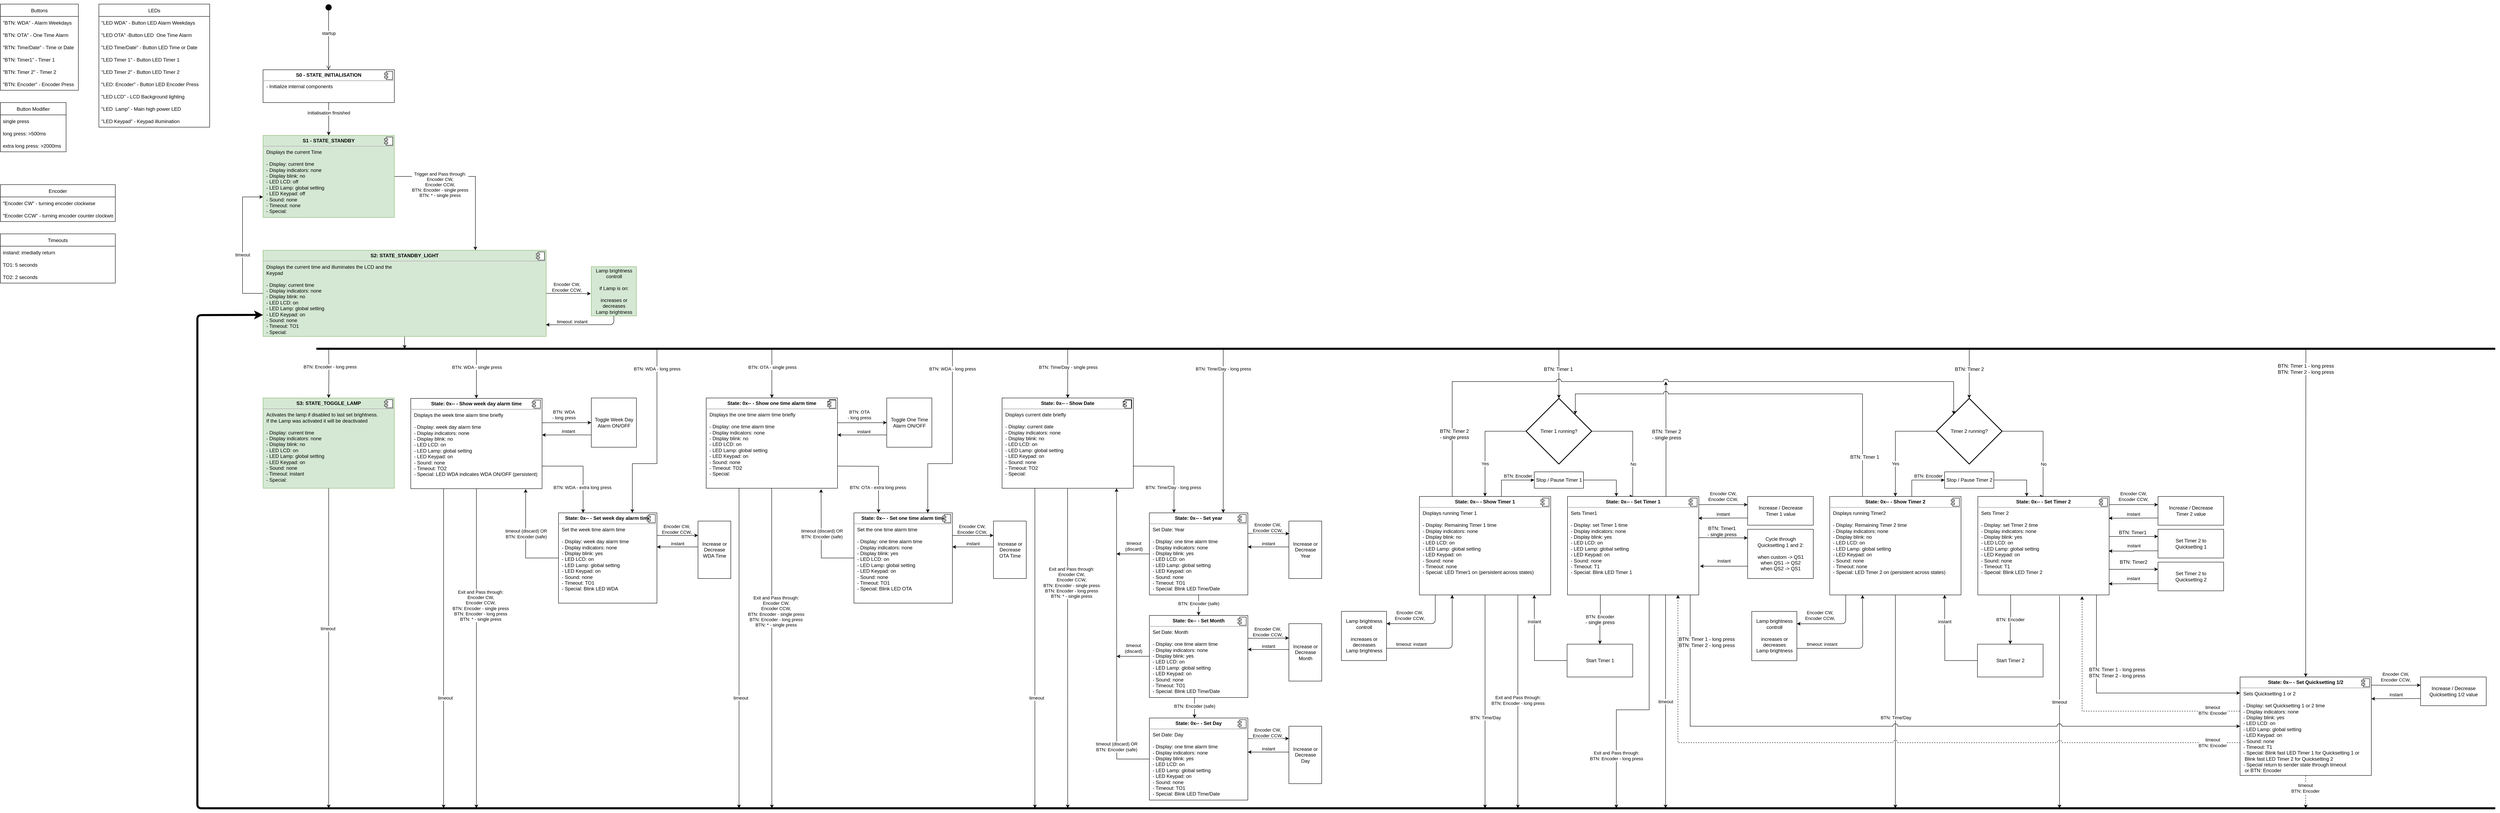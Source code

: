 <mxfile version="20.2.3" type="github">
  <diagram id="Uje0Y3pK5UOvtiXgnby2" name="Seite-1">
    <mxGraphModel dx="2066" dy="1129" grid="1" gridSize="10" guides="1" tooltips="1" connect="1" arrows="1" fold="1" page="1" pageScale="1" pageWidth="1654" pageHeight="1169" math="0" shadow="0">
      <root>
        <mxCell id="0" />
        <mxCell id="1" parent="0" />
        <mxCell id="k5uqPjDGBTjEfPPvqeBm-1" value="Buttons" style="swimlane;fontStyle=0;childLayout=stackLayout;horizontal=1;startSize=30;horizontalStack=0;resizeParent=1;resizeParentMax=0;resizeLast=0;collapsible=1;marginBottom=0;" parent="1" vertex="1">
          <mxGeometry x="40" y="280" width="190" height="210" as="geometry" />
        </mxCell>
        <mxCell id="k5uqPjDGBTjEfPPvqeBm-2" value="&quot;BTN: WDA&quot; - Alarm Weekdays" style="text;strokeColor=none;fillColor=none;align=left;verticalAlign=middle;spacingLeft=4;spacingRight=4;overflow=hidden;points=[[0,0.5],[1,0.5]];portConstraint=eastwest;rotatable=0;fontStyle=0" parent="k5uqPjDGBTjEfPPvqeBm-1" vertex="1">
          <mxGeometry y="30" width="190" height="30" as="geometry" />
        </mxCell>
        <mxCell id="k5uqPjDGBTjEfPPvqeBm-3" value="&quot;BTN: OTA&quot; - One Time Alarm" style="text;strokeColor=none;fillColor=none;align=left;verticalAlign=middle;spacingLeft=4;spacingRight=4;overflow=hidden;points=[[0,0.5],[1,0.5]];portConstraint=eastwest;rotatable=0;" parent="k5uqPjDGBTjEfPPvqeBm-1" vertex="1">
          <mxGeometry y="60" width="190" height="30" as="geometry" />
        </mxCell>
        <mxCell id="k5uqPjDGBTjEfPPvqeBm-4" value="&quot;BTN: Time/Date&quot; - Time or Date" style="text;strokeColor=none;fillColor=none;align=left;verticalAlign=middle;spacingLeft=4;spacingRight=4;overflow=hidden;points=[[0,0.5],[1,0.5]];portConstraint=eastwest;rotatable=0;" parent="k5uqPjDGBTjEfPPvqeBm-1" vertex="1">
          <mxGeometry y="90" width="190" height="30" as="geometry" />
        </mxCell>
        <mxCell id="k5uqPjDGBTjEfPPvqeBm-5" value="&quot;BTN: Timer1&quot; - Timer 1" style="text;strokeColor=none;fillColor=none;align=left;verticalAlign=middle;spacingLeft=4;spacingRight=4;overflow=hidden;points=[[0,0.5],[1,0.5]];portConstraint=eastwest;rotatable=0;" parent="k5uqPjDGBTjEfPPvqeBm-1" vertex="1">
          <mxGeometry y="120" width="190" height="30" as="geometry" />
        </mxCell>
        <mxCell id="k5uqPjDGBTjEfPPvqeBm-6" value="&quot;BTN: Timer 2&quot; - Timer 2" style="text;strokeColor=none;fillColor=none;align=left;verticalAlign=middle;spacingLeft=4;spacingRight=4;overflow=hidden;points=[[0,0.5],[1,0.5]];portConstraint=eastwest;rotatable=0;" parent="k5uqPjDGBTjEfPPvqeBm-1" vertex="1">
          <mxGeometry y="150" width="190" height="30" as="geometry" />
        </mxCell>
        <mxCell id="k5uqPjDGBTjEfPPvqeBm-8" value="&quot;BTN: Encoder&quot; - Encoder Press" style="text;strokeColor=none;fillColor=none;align=left;verticalAlign=middle;spacingLeft=4;spacingRight=4;overflow=hidden;points=[[0,0.5],[1,0.5]];portConstraint=eastwest;rotatable=0;" parent="k5uqPjDGBTjEfPPvqeBm-1" vertex="1">
          <mxGeometry y="180" width="190" height="30" as="geometry" />
        </mxCell>
        <mxCell id="k5uqPjDGBTjEfPPvqeBm-9" value="Button Modifier" style="swimlane;fontStyle=0;childLayout=stackLayout;horizontal=1;startSize=30;horizontalStack=0;resizeParent=1;resizeParentMax=0;resizeLast=0;collapsible=1;marginBottom=0;" parent="1" vertex="1">
          <mxGeometry x="40" y="520" width="160" height="120" as="geometry" />
        </mxCell>
        <mxCell id="k5uqPjDGBTjEfPPvqeBm-10" value="single press" style="text;strokeColor=none;fillColor=none;align=left;verticalAlign=middle;spacingLeft=4;spacingRight=4;overflow=hidden;points=[[0,0.5],[1,0.5]];portConstraint=eastwest;rotatable=0;" parent="k5uqPjDGBTjEfPPvqeBm-9" vertex="1">
          <mxGeometry y="30" width="160" height="30" as="geometry" />
        </mxCell>
        <mxCell id="k5uqPjDGBTjEfPPvqeBm-11" value="long press: &gt;500ms" style="text;strokeColor=none;fillColor=none;align=left;verticalAlign=middle;spacingLeft=4;spacingRight=4;overflow=hidden;points=[[0,0.5],[1,0.5]];portConstraint=eastwest;rotatable=0;" parent="k5uqPjDGBTjEfPPvqeBm-9" vertex="1">
          <mxGeometry y="60" width="160" height="30" as="geometry" />
        </mxCell>
        <mxCell id="k5uqPjDGBTjEfPPvqeBm-12" value="extra long press: &gt;2000ms" style="text;strokeColor=none;fillColor=none;align=left;verticalAlign=middle;spacingLeft=4;spacingRight=4;overflow=hidden;points=[[0,0.5],[1,0.5]];portConstraint=eastwest;rotatable=0;" parent="k5uqPjDGBTjEfPPvqeBm-9" vertex="1">
          <mxGeometry y="90" width="160" height="30" as="geometry" />
        </mxCell>
        <mxCell id="k5uqPjDGBTjEfPPvqeBm-13" value="LEDs" style="swimlane;fontStyle=0;childLayout=stackLayout;horizontal=1;startSize=30;horizontalStack=0;resizeParent=1;resizeParentMax=0;resizeLast=0;collapsible=1;marginBottom=0;" parent="1" vertex="1">
          <mxGeometry x="280" y="280" width="270" height="300" as="geometry" />
        </mxCell>
        <mxCell id="k5uqPjDGBTjEfPPvqeBm-14" value="&quot;LED WDA&quot; - Button LED Alarm Weekdays" style="text;strokeColor=none;fillColor=none;align=left;verticalAlign=middle;spacingLeft=4;spacingRight=4;overflow=hidden;points=[[0,0.5],[1,0.5]];portConstraint=eastwest;rotatable=0;fontStyle=0" parent="k5uqPjDGBTjEfPPvqeBm-13" vertex="1">
          <mxGeometry y="30" width="270" height="30" as="geometry" />
        </mxCell>
        <mxCell id="k5uqPjDGBTjEfPPvqeBm-15" value="&quot;LED OTA&quot; -Button LED  One Time Alarm" style="text;strokeColor=none;fillColor=none;align=left;verticalAlign=middle;spacingLeft=4;spacingRight=4;overflow=hidden;points=[[0,0.5],[1,0.5]];portConstraint=eastwest;rotatable=0;" parent="k5uqPjDGBTjEfPPvqeBm-13" vertex="1">
          <mxGeometry y="60" width="270" height="30" as="geometry" />
        </mxCell>
        <mxCell id="k5uqPjDGBTjEfPPvqeBm-16" value="&quot;LED Time/Date&quot; - Button LED Time or Date" style="text;strokeColor=none;fillColor=none;align=left;verticalAlign=middle;spacingLeft=4;spacingRight=4;overflow=hidden;points=[[0,0.5],[1,0.5]];portConstraint=eastwest;rotatable=0;" parent="k5uqPjDGBTjEfPPvqeBm-13" vertex="1">
          <mxGeometry y="90" width="270" height="30" as="geometry" />
        </mxCell>
        <mxCell id="k5uqPjDGBTjEfPPvqeBm-17" value="&quot;LED Timer 1&quot; - Button LED Timer 1" style="text;strokeColor=none;fillColor=none;align=left;verticalAlign=middle;spacingLeft=4;spacingRight=4;overflow=hidden;points=[[0,0.5],[1,0.5]];portConstraint=eastwest;rotatable=0;" parent="k5uqPjDGBTjEfPPvqeBm-13" vertex="1">
          <mxGeometry y="120" width="270" height="30" as="geometry" />
        </mxCell>
        <mxCell id="k5uqPjDGBTjEfPPvqeBm-18" value="&quot;LED Timer 2&quot; - Button LED Timer 2" style="text;strokeColor=none;fillColor=none;align=left;verticalAlign=middle;spacingLeft=4;spacingRight=4;overflow=hidden;points=[[0,0.5],[1,0.5]];portConstraint=eastwest;rotatable=0;" parent="k5uqPjDGBTjEfPPvqeBm-13" vertex="1">
          <mxGeometry y="150" width="270" height="30" as="geometry" />
        </mxCell>
        <mxCell id="k5uqPjDGBTjEfPPvqeBm-19" value="&quot;LED: Encoder&quot; - Button LED Encoder Press" style="text;strokeColor=none;fillColor=none;align=left;verticalAlign=middle;spacingLeft=4;spacingRight=4;overflow=hidden;points=[[0,0.5],[1,0.5]];portConstraint=eastwest;rotatable=0;" parent="k5uqPjDGBTjEfPPvqeBm-13" vertex="1">
          <mxGeometry y="180" width="270" height="30" as="geometry" />
        </mxCell>
        <mxCell id="k5uqPjDGBTjEfPPvqeBm-20" value="&quot;LED LCD&quot; - LCD Background lighting" style="text;strokeColor=none;fillColor=none;align=left;verticalAlign=middle;spacingLeft=4;spacingRight=4;overflow=hidden;points=[[0,0.5],[1,0.5]];portConstraint=eastwest;rotatable=0;" parent="k5uqPjDGBTjEfPPvqeBm-13" vertex="1">
          <mxGeometry y="210" width="270" height="30" as="geometry" />
        </mxCell>
        <mxCell id="k5uqPjDGBTjEfPPvqeBm-21" value="&quot;LED  Lamp&quot; - Main high power LED " style="text;strokeColor=none;fillColor=none;align=left;verticalAlign=middle;spacingLeft=4;spacingRight=4;overflow=hidden;points=[[0,0.5],[1,0.5]];portConstraint=eastwest;rotatable=0;" parent="k5uqPjDGBTjEfPPvqeBm-13" vertex="1">
          <mxGeometry y="240" width="270" height="30" as="geometry" />
        </mxCell>
        <mxCell id="k5uqPjDGBTjEfPPvqeBm-22" value="&quot;LED Keypad&quot; - Keypad illumination" style="text;strokeColor=none;fillColor=none;align=left;verticalAlign=middle;spacingLeft=4;spacingRight=4;overflow=hidden;points=[[0,0.5],[1,0.5]];portConstraint=eastwest;rotatable=0;" parent="k5uqPjDGBTjEfPPvqeBm-13" vertex="1">
          <mxGeometry y="270" width="270" height="30" as="geometry" />
        </mxCell>
        <mxCell id="k5uqPjDGBTjEfPPvqeBm-24" value="startup" style="html=1;verticalAlign=bottom;startArrow=circle;startFill=1;endArrow=open;startSize=6;endSize=8;rounded=0;entryX=0.5;entryY=0;entryDx=0;entryDy=0;" parent="1" edge="1">
          <mxGeometry width="80" relative="1" as="geometry">
            <mxPoint x="839.76" y="280" as="sourcePoint" />
            <mxPoint x="839.76" y="440" as="targetPoint" />
          </mxGeometry>
        </mxCell>
        <mxCell id="k5uqPjDGBTjEfPPvqeBm-37" style="edgeStyle=orthogonalEdgeStyle;rounded=0;orthogonalLoop=1;jettySize=auto;html=1;exitX=0.5;exitY=1;exitDx=0;exitDy=0;entryX=0.5;entryY=0;entryDx=0;entryDy=0;" parent="1" source="k5uqPjDGBTjEfPPvqeBm-33" target="k5uqPjDGBTjEfPPvqeBm-35" edge="1">
          <mxGeometry relative="1" as="geometry" />
        </mxCell>
        <mxCell id="k5uqPjDGBTjEfPPvqeBm-38" value="Initialisation finsished" style="edgeLabel;html=1;align=center;verticalAlign=middle;resizable=0;points=[];" parent="k5uqPjDGBTjEfPPvqeBm-37" vertex="1" connectable="0">
          <mxGeometry x="-0.387" relative="1" as="geometry">
            <mxPoint as="offset" />
          </mxGeometry>
        </mxCell>
        <mxCell id="k5uqPjDGBTjEfPPvqeBm-33" value="&lt;p style=&quot;margin:0px;margin-top:6px;text-align:center;&quot;&gt;&lt;b style=&quot;background-color: initial;&quot;&gt;S0 - STATE_INITIALISATION&lt;/b&gt;&lt;br&gt;&lt;/p&gt;&lt;hr&gt;&lt;p style=&quot;margin:0px;margin-left:8px;&quot;&gt;- Initialize internal components&lt;/p&gt;" style="align=left;overflow=fill;html=1;dropTarget=0;" parent="1" vertex="1">
          <mxGeometry x="680" y="440" width="320" height="80" as="geometry" />
        </mxCell>
        <mxCell id="k5uqPjDGBTjEfPPvqeBm-34" value="" style="shape=component;jettyWidth=8;jettyHeight=4;" parent="k5uqPjDGBTjEfPPvqeBm-33" vertex="1">
          <mxGeometry x="1" width="20" height="20" relative="1" as="geometry">
            <mxPoint x="-24" y="4" as="offset" />
          </mxGeometry>
        </mxCell>
        <mxCell id="k5uqPjDGBTjEfPPvqeBm-83" style="edgeStyle=orthogonalEdgeStyle;rounded=0;orthogonalLoop=1;jettySize=auto;html=1;exitX=1;exitY=0.5;exitDx=0;exitDy=0;entryX=0.75;entryY=0;entryDx=0;entryDy=0;startArrow=none;startFill=0;endArrow=classic;endFill=1;strokeWidth=1;" parent="1" source="k5uqPjDGBTjEfPPvqeBm-35" target="k5uqPjDGBTjEfPPvqeBm-39" edge="1">
          <mxGeometry relative="1" as="geometry" />
        </mxCell>
        <mxCell id="k5uqPjDGBTjEfPPvqeBm-84" value="Trigger and Pass through:&lt;br&gt;Encoder CW,&lt;br&gt;Encoder CCW,&lt;br&gt;BTN: Encoder - single press&lt;br&gt;BTN: * - single press" style="edgeLabel;html=1;align=center;verticalAlign=middle;resizable=0;points=[];" parent="k5uqPjDGBTjEfPPvqeBm-83" vertex="1" connectable="0">
          <mxGeometry x="0.495" y="1" relative="1" as="geometry">
            <mxPoint x="-88" y="-65" as="offset" />
          </mxGeometry>
        </mxCell>
        <mxCell id="k5uqPjDGBTjEfPPvqeBm-35" value="&lt;p style=&quot;margin:0px;margin-top:6px;text-align:center;&quot;&gt;&lt;b style=&quot;background-color: initial;&quot;&gt;S1 - STATE_STANDBY&lt;/b&gt;&lt;br&gt;&lt;/p&gt;&lt;hr&gt;&lt;p style=&quot;margin:0px;margin-left:8px;&quot;&gt;Displays the current Time&lt;/p&gt;&lt;p style=&quot;margin:0px;margin-left:8px;&quot;&gt;&lt;br&gt;&lt;/p&gt;&lt;p style=&quot;margin:0px;margin-left:8px;&quot;&gt;- Display: current time&lt;/p&gt;&lt;p style=&quot;margin:0px;margin-left:8px;&quot;&gt;- Display indicators: none&lt;/p&gt;&lt;p style=&quot;margin:0px;margin-left:8px;&quot;&gt;- Display blink: no&lt;/p&gt;&lt;p style=&quot;margin:0px;margin-left:8px;&quot;&gt;- LED LCD: off&lt;/p&gt;&lt;p style=&quot;margin:0px;margin-left:8px;&quot;&gt;- LED Lamp: global setting&lt;/p&gt;&lt;p style=&quot;margin:0px;margin-left:8px;&quot;&gt;- LED Keypad: off&lt;/p&gt;&lt;p style=&quot;margin:0px;margin-left:8px;&quot;&gt;- Sound: none&lt;/p&gt;&lt;p style=&quot;margin:0px;margin-left:8px;&quot;&gt;- Timeout: none&lt;/p&gt;&lt;p style=&quot;margin:0px;margin-left:8px;&quot;&gt;- Special:&amp;nbsp;&lt;/p&gt;" style="align=left;overflow=fill;html=1;dropTarget=0;fillColor=#d5e8d4;strokeColor=#82b366;" parent="1" vertex="1">
          <mxGeometry x="680" y="600" width="320" height="200" as="geometry" />
        </mxCell>
        <mxCell id="k5uqPjDGBTjEfPPvqeBm-36" value="" style="shape=component;jettyWidth=8;jettyHeight=4;" parent="k5uqPjDGBTjEfPPvqeBm-35" vertex="1">
          <mxGeometry x="1" width="20" height="20" relative="1" as="geometry">
            <mxPoint x="-24" y="4" as="offset" />
          </mxGeometry>
        </mxCell>
        <mxCell id="k5uqPjDGBTjEfPPvqeBm-57" style="edgeStyle=orthogonalEdgeStyle;rounded=0;orthogonalLoop=1;jettySize=auto;html=1;exitX=0;exitY=0.5;exitDx=0;exitDy=0;startArrow=none;startFill=0;endArrow=classic;endFill=1;strokeWidth=1;entryX=0;entryY=0.75;entryDx=0;entryDy=0;" parent="1" source="k5uqPjDGBTjEfPPvqeBm-39" target="k5uqPjDGBTjEfPPvqeBm-35" edge="1">
          <mxGeometry relative="1" as="geometry">
            <mxPoint x="520" y="965.143" as="targetPoint" />
            <Array as="points">
              <mxPoint x="630" y="985" />
              <mxPoint x="630" y="750" />
            </Array>
          </mxGeometry>
        </mxCell>
        <mxCell id="k5uqPjDGBTjEfPPvqeBm-58" value="timeout" style="edgeLabel;html=1;align=center;verticalAlign=middle;resizable=0;points=[];" parent="k5uqPjDGBTjEfPPvqeBm-57" vertex="1" connectable="0">
          <mxGeometry x="-0.14" relative="1" as="geometry">
            <mxPoint as="offset" />
          </mxGeometry>
        </mxCell>
        <mxCell id="k5uqPjDGBTjEfPPvqeBm-61" style="edgeStyle=orthogonalEdgeStyle;rounded=0;orthogonalLoop=1;jettySize=auto;html=1;entryX=0.5;entryY=0;entryDx=0;entryDy=0;startArrow=none;startFill=0;endArrow=classic;endFill=1;strokeWidth=1;" parent="1" target="k5uqPjDGBTjEfPPvqeBm-59" edge="1">
          <mxGeometry relative="1" as="geometry">
            <mxPoint x="840" y="1120" as="sourcePoint" />
          </mxGeometry>
        </mxCell>
        <mxCell id="k5uqPjDGBTjEfPPvqeBm-62" value="BTN: Encoder - long press" style="edgeLabel;html=1;align=center;verticalAlign=middle;resizable=0;points=[];" parent="k5uqPjDGBTjEfPPvqeBm-61" vertex="1" connectable="0">
          <mxGeometry x="-0.274" y="2" relative="1" as="geometry">
            <mxPoint as="offset" />
          </mxGeometry>
        </mxCell>
        <mxCell id="k5uqPjDGBTjEfPPvqeBm-82" style="rounded=0;orthogonalLoop=1;jettySize=auto;html=1;entryX=0.5;entryY=0;entryDx=0;entryDy=0;startArrow=none;startFill=0;endArrow=classic;endFill=1;strokeWidth=1;" parent="1" target="k5uqPjDGBTjEfPPvqeBm-80" edge="1">
          <mxGeometry relative="1" as="geometry">
            <mxPoint x="1200" y="1120" as="sourcePoint" />
          </mxGeometry>
        </mxCell>
        <mxCell id="k5uqPjDGBTjEfPPvqeBm-85" value="BTN: WDA - single press" style="edgeLabel;html=1;align=center;verticalAlign=middle;resizable=0;points=[];" parent="k5uqPjDGBTjEfPPvqeBm-82" vertex="1" connectable="0">
          <mxGeometry x="-0.26" y="1" relative="1" as="geometry">
            <mxPoint as="offset" />
          </mxGeometry>
        </mxCell>
        <mxCell id="k5uqPjDGBTjEfPPvqeBm-90" style="edgeStyle=orthogonalEdgeStyle;rounded=1;orthogonalLoop=1;jettySize=auto;html=1;exitX=0.5;exitY=1;exitDx=0;exitDy=0;startArrow=none;startFill=0;endArrow=classic;endFill=1;strokeWidth=1;" parent="1" source="k5uqPjDGBTjEfPPvqeBm-39" edge="1">
          <mxGeometry relative="1" as="geometry">
            <mxPoint x="1025" y="1120" as="targetPoint" />
          </mxGeometry>
        </mxCell>
        <mxCell id="k5uqPjDGBTjEfPPvqeBm-94" style="edgeStyle=orthogonalEdgeStyle;rounded=1;orthogonalLoop=1;jettySize=auto;html=1;exitX=1;exitY=0.5;exitDx=0;exitDy=0;entryX=-0.012;entryY=0.547;entryDx=0;entryDy=0;entryPerimeter=0;startArrow=none;startFill=0;endArrow=classic;endFill=1;strokeWidth=1;" parent="1" source="k5uqPjDGBTjEfPPvqeBm-39" target="k5uqPjDGBTjEfPPvqeBm-92" edge="1">
          <mxGeometry relative="1" as="geometry" />
        </mxCell>
        <mxCell id="k5uqPjDGBTjEfPPvqeBm-96" value="Encoder CW,&lt;br&gt;Encoder CCW," style="edgeLabel;html=1;align=center;verticalAlign=middle;resizable=0;points=[];" parent="k5uqPjDGBTjEfPPvqeBm-94" vertex="1" connectable="0">
          <mxGeometry x="0.313" y="2" relative="1" as="geometry">
            <mxPoint x="-21" y="-14" as="offset" />
          </mxGeometry>
        </mxCell>
        <mxCell id="k5uqPjDGBTjEfPPvqeBm-39" value="&lt;p style=&quot;margin:0px;margin-top:6px;text-align:center;&quot;&gt;&lt;b&gt;S2: STATE_STANDBY_LIGHT&lt;/b&gt;&lt;/p&gt;&lt;hr&gt;&lt;p style=&quot;margin: 0px 0px 0px 8px;&quot;&gt;Displays the current time and illuminates the LCD and the&lt;/p&gt;&lt;p style=&quot;margin: 0px 0px 0px 8px;&quot;&gt;Keypad&lt;/p&gt;&lt;p style=&quot;margin: 0px 0px 0px 8px;&quot;&gt;&lt;br&gt;&lt;/p&gt;&lt;p style=&quot;margin: 0px 0px 0px 8px;&quot;&gt;- Display: current time&lt;/p&gt;&lt;p style=&quot;margin: 0px 0px 0px 8px;&quot;&gt;- Display indicators: none&lt;/p&gt;&lt;p style=&quot;margin: 0px 0px 0px 8px;&quot;&gt;- Display blink: no&lt;/p&gt;&lt;p style=&quot;margin: 0px 0px 0px 8px;&quot;&gt;- LED LCD: on&lt;/p&gt;&lt;p style=&quot;margin: 0px 0px 0px 8px;&quot;&gt;- LED Lamp: global setting&lt;/p&gt;&lt;p style=&quot;margin: 0px 0px 0px 8px;&quot;&gt;- LED Keypad: on&lt;/p&gt;&lt;p style=&quot;margin: 0px 0px 0px 8px;&quot;&gt;- Sound: none&lt;/p&gt;&lt;p style=&quot;margin: 0px 0px 0px 8px;&quot;&gt;- Timeout: TO1&lt;/p&gt;&lt;p style=&quot;margin: 0px 0px 0px 8px;&quot;&gt;- Special:&amp;nbsp;&lt;/p&gt;" style="align=left;overflow=fill;html=1;dropTarget=0;movable=0;fillColor=#d5e8d4;strokeColor=#82b366;" parent="1" vertex="1">
          <mxGeometry x="680" y="880" width="690" height="210" as="geometry" />
        </mxCell>
        <mxCell id="k5uqPjDGBTjEfPPvqeBm-40" value="" style="shape=component;jettyWidth=8;jettyHeight=4;" parent="k5uqPjDGBTjEfPPvqeBm-39" vertex="1">
          <mxGeometry x="1" width="20" height="20" relative="1" as="geometry">
            <mxPoint x="-24" y="4" as="offset" />
          </mxGeometry>
        </mxCell>
        <mxCell id="k5uqPjDGBTjEfPPvqeBm-43" value="Encoder" style="swimlane;fontStyle=0;childLayout=stackLayout;horizontal=1;startSize=30;horizontalStack=0;resizeParent=1;resizeParentMax=0;resizeLast=0;collapsible=1;marginBottom=0;" parent="1" vertex="1">
          <mxGeometry x="40" y="720" width="280" height="90" as="geometry" />
        </mxCell>
        <mxCell id="k5uqPjDGBTjEfPPvqeBm-44" value="&quot;Encoder CW&quot; - turning encoder clockwise" style="text;strokeColor=none;fillColor=none;align=left;verticalAlign=middle;spacingLeft=4;spacingRight=4;overflow=hidden;points=[[0,0.5],[1,0.5]];portConstraint=eastwest;rotatable=0;fontStyle=0" parent="k5uqPjDGBTjEfPPvqeBm-43" vertex="1">
          <mxGeometry y="30" width="280" height="30" as="geometry" />
        </mxCell>
        <mxCell id="k5uqPjDGBTjEfPPvqeBm-45" value="&quot;Encoder CCW&quot; - turning encoder counter clockwise" style="text;strokeColor=none;fillColor=none;align=left;verticalAlign=middle;spacingLeft=4;spacingRight=4;overflow=hidden;points=[[0,0.5],[1,0.5]];portConstraint=eastwest;rotatable=0;" parent="k5uqPjDGBTjEfPPvqeBm-43" vertex="1">
          <mxGeometry y="60" width="280" height="30" as="geometry" />
        </mxCell>
        <mxCell id="k5uqPjDGBTjEfPPvqeBm-51" value="Timeouts" style="swimlane;fontStyle=0;childLayout=stackLayout;horizontal=1;startSize=30;horizontalStack=0;resizeParent=1;resizeParentMax=0;resizeLast=0;collapsible=1;marginBottom=0;" parent="1" vertex="1">
          <mxGeometry x="40" y="840" width="280" height="120" as="geometry" />
        </mxCell>
        <mxCell id="k5uqPjDGBTjEfPPvqeBm-75" value="instand: imediatly return " style="text;strokeColor=none;fillColor=none;align=left;verticalAlign=middle;spacingLeft=4;spacingRight=4;overflow=hidden;points=[[0,0.5],[1,0.5]];portConstraint=eastwest;rotatable=0;fontStyle=0" parent="k5uqPjDGBTjEfPPvqeBm-51" vertex="1">
          <mxGeometry y="30" width="280" height="30" as="geometry" />
        </mxCell>
        <mxCell id="k5uqPjDGBTjEfPPvqeBm-52" value="TO1: 5 seconds" style="text;strokeColor=none;fillColor=none;align=left;verticalAlign=middle;spacingLeft=4;spacingRight=4;overflow=hidden;points=[[0,0.5],[1,0.5]];portConstraint=eastwest;rotatable=0;fontStyle=0" parent="k5uqPjDGBTjEfPPvqeBm-51" vertex="1">
          <mxGeometry y="60" width="280" height="30" as="geometry" />
        </mxCell>
        <mxCell id="k5uqPjDGBTjEfPPvqeBm-88" value="TO2: 2 seconds" style="text;strokeColor=none;fillColor=none;align=left;verticalAlign=middle;spacingLeft=4;spacingRight=4;overflow=hidden;points=[[0,0.5],[1,0.5]];portConstraint=eastwest;rotatable=0;fontStyle=0" parent="k5uqPjDGBTjEfPPvqeBm-51" vertex="1">
          <mxGeometry y="90" width="280" height="30" as="geometry" />
        </mxCell>
        <mxCell id="k5uqPjDGBTjEfPPvqeBm-55" value="" style="endArrow=classic;html=1;rounded=1;strokeWidth=5;entryX=0;entryY=0.75;entryDx=0;entryDy=0;endFill=1;" parent="1" target="k5uqPjDGBTjEfPPvqeBm-39" edge="1">
          <mxGeometry width="50" height="50" relative="1" as="geometry">
            <mxPoint x="6120" y="2240" as="sourcePoint" />
            <mxPoint x="500.17" y="1620" as="targetPoint" />
            <Array as="points">
              <mxPoint x="520" y="2240" />
              <mxPoint x="520" y="1038" />
            </Array>
          </mxGeometry>
        </mxCell>
        <mxCell id="k5uqPjDGBTjEfPPvqeBm-74" style="edgeStyle=orthogonalEdgeStyle;rounded=0;orthogonalLoop=1;jettySize=auto;html=1;exitX=0.5;exitY=1;exitDx=0;exitDy=0;startArrow=none;startFill=0;endArrow=classic;endFill=1;strokeWidth=1;" parent="1" source="k5uqPjDGBTjEfPPvqeBm-59" edge="1">
          <mxGeometry relative="1" as="geometry">
            <mxPoint x="840" y="2240" as="targetPoint" />
          </mxGeometry>
        </mxCell>
        <mxCell id="k5uqPjDGBTjEfPPvqeBm-79" value="timeout" style="edgeLabel;html=1;align=center;verticalAlign=middle;resizable=0;points=[];" parent="k5uqPjDGBTjEfPPvqeBm-74" vertex="1" connectable="0">
          <mxGeometry x="-0.125" y="-2" relative="1" as="geometry">
            <mxPoint as="offset" />
          </mxGeometry>
        </mxCell>
        <mxCell id="k5uqPjDGBTjEfPPvqeBm-59" value="&lt;p style=&quot;margin:0px;margin-top:6px;text-align:center;&quot;&gt;&lt;b&gt;S3: STATE_TOGGLE_LAMP&lt;/b&gt;&lt;br&gt;&lt;/p&gt;&lt;hr&gt;&lt;p style=&quot;margin: 0px 0px 0px 8px;&quot;&gt;Activates the lamp if disabled to last set brightness.&lt;/p&gt;&lt;p style=&quot;margin: 0px 0px 0px 8px;&quot;&gt;If the Lamp was activated it will be deactivated&lt;/p&gt;&lt;p style=&quot;margin: 0px 0px 0px 8px;&quot;&gt;&lt;br&gt;&lt;/p&gt;&lt;p style=&quot;margin: 0px 0px 0px 8px;&quot;&gt;- Display: current time&lt;/p&gt;&lt;p style=&quot;margin: 0px 0px 0px 8px;&quot;&gt;- Display indicators: none&lt;/p&gt;&lt;p style=&quot;margin: 0px 0px 0px 8px;&quot;&gt;- Display blink: no&lt;/p&gt;&lt;p style=&quot;margin: 0px 0px 0px 8px;&quot;&gt;- LED LCD: on&lt;/p&gt;&lt;p style=&quot;margin: 0px 0px 0px 8px;&quot;&gt;- LED Lamp: global setting&lt;/p&gt;&lt;p style=&quot;margin: 0px 0px 0px 8px;&quot;&gt;- LED Keypad: on&lt;/p&gt;&lt;p style=&quot;margin: 0px 0px 0px 8px;&quot;&gt;- Sound: none&lt;/p&gt;&lt;p style=&quot;margin: 0px 0px 0px 8px;&quot;&gt;- Timeout: instant&lt;/p&gt;&lt;p style=&quot;margin: 0px 0px 0px 8px;&quot;&gt;- Special:&amp;nbsp;&lt;/p&gt;" style="align=left;overflow=fill;html=1;dropTarget=0;movable=0;fillColor=#d5e8d4;strokeColor=#82b366;" parent="1" vertex="1">
          <mxGeometry x="680" y="1240" width="320" height="220" as="geometry" />
        </mxCell>
        <mxCell id="k5uqPjDGBTjEfPPvqeBm-60" value="" style="shape=component;jettyWidth=8;jettyHeight=4;" parent="k5uqPjDGBTjEfPPvqeBm-59" vertex="1">
          <mxGeometry x="1" width="20" height="20" relative="1" as="geometry">
            <mxPoint x="-24" y="4" as="offset" />
          </mxGeometry>
        </mxCell>
        <mxCell id="k5uqPjDGBTjEfPPvqeBm-86" style="edgeStyle=orthogonalEdgeStyle;rounded=1;orthogonalLoop=1;jettySize=auto;html=1;exitX=0.25;exitY=1;exitDx=0;exitDy=0;startArrow=none;startFill=0;endArrow=classic;endFill=1;strokeWidth=1;" parent="1" source="k5uqPjDGBTjEfPPvqeBm-80" edge="1">
          <mxGeometry relative="1" as="geometry">
            <mxPoint x="1120" y="2240" as="targetPoint" />
          </mxGeometry>
        </mxCell>
        <mxCell id="k5uqPjDGBTjEfPPvqeBm-87" value="timeout" style="edgeLabel;html=1;align=center;verticalAlign=middle;resizable=0;points=[];" parent="k5uqPjDGBTjEfPPvqeBm-86" vertex="1" connectable="0">
          <mxGeometry x="0.309" y="3" relative="1" as="geometry">
            <mxPoint as="offset" />
          </mxGeometry>
        </mxCell>
        <mxCell id="F8ZW5hBg5CxD0CUP6HMx-1" style="edgeStyle=orthogonalEdgeStyle;rounded=0;orthogonalLoop=1;jettySize=auto;html=1;" parent="1" source="k5uqPjDGBTjEfPPvqeBm-80" edge="1">
          <mxGeometry relative="1" as="geometry">
            <mxPoint x="1200" y="2240" as="targetPoint" />
          </mxGeometry>
        </mxCell>
        <mxCell id="F8ZW5hBg5CxD0CUP6HMx-2" value="Exit and Pass through:&lt;br&gt;Encoder CW,&lt;br&gt;Encoder CCW,&lt;br&gt;BTN: Encoder - single press&lt;br&gt;BTN: Encoder - long press&lt;br&gt;BTN: * - single press" style="edgeLabel;html=1;align=center;verticalAlign=middle;resizable=0;points=[];" parent="F8ZW5hBg5CxD0CUP6HMx-1" vertex="1" connectable="0">
          <mxGeometry x="-0.252" relative="1" as="geometry">
            <mxPoint x="10" y="-7" as="offset" />
          </mxGeometry>
        </mxCell>
        <mxCell id="_SLi280b5SOu5fOjtUEs-106" style="edgeStyle=orthogonalEdgeStyle;rounded=0;jumpStyle=arc;jumpSize=12;orthogonalLoop=1;jettySize=auto;html=1;exitX=0.998;exitY=0.27;exitDx=0;exitDy=0;entryX=0;entryY=0.5;entryDx=0;entryDy=0;exitPerimeter=0;" parent="1" source="k5uqPjDGBTjEfPPvqeBm-80" target="_SLi280b5SOu5fOjtUEs-105" edge="1">
          <mxGeometry relative="1" as="geometry">
            <mxPoint x="1530" y="1296" as="targetPoint" />
          </mxGeometry>
        </mxCell>
        <mxCell id="_SLi280b5SOu5fOjtUEs-107" value="BTN: WDA&lt;br&gt;- long press" style="edgeLabel;html=1;align=center;verticalAlign=middle;resizable=0;points=[];" parent="_SLi280b5SOu5fOjtUEs-106" vertex="1" connectable="0">
          <mxGeometry x="-0.116" relative="1" as="geometry">
            <mxPoint y="-20" as="offset" />
          </mxGeometry>
        </mxCell>
        <mxCell id="_SLi280b5SOu5fOjtUEs-110" style="edgeStyle=orthogonalEdgeStyle;rounded=0;jumpStyle=arc;jumpSize=12;orthogonalLoop=1;jettySize=auto;html=1;entryX=0.25;entryY=0;entryDx=0;entryDy=0;exitX=1;exitY=0.75;exitDx=0;exitDy=0;" parent="1" source="k5uqPjDGBTjEfPPvqeBm-80" target="_SLi280b5SOu5fOjtUEs-103" edge="1">
          <mxGeometry relative="1" as="geometry" />
        </mxCell>
        <mxCell id="_SLi280b5SOu5fOjtUEs-111" value="BTN: WDA - extra long press" style="edgeLabel;html=1;align=center;verticalAlign=middle;resizable=0;points=[];" parent="_SLi280b5SOu5fOjtUEs-110" vertex="1" connectable="0">
          <mxGeometry x="0.42" y="-2" relative="1" as="geometry">
            <mxPoint as="offset" />
          </mxGeometry>
        </mxCell>
        <mxCell id="k5uqPjDGBTjEfPPvqeBm-80" value="&lt;p style=&quot;margin:0px;margin-top:6px;text-align:center;&quot;&gt;&lt;b&gt;State: 0x-- - Show week day alarm time&lt;/b&gt;&lt;/p&gt;&lt;hr&gt;&lt;p style=&quot;margin: 0px 0px 0px 8px;&quot;&gt;Displays the week time alarm time briefly&lt;/p&gt;&lt;p style=&quot;margin: 0px 0px 0px 8px;&quot;&gt;&lt;br&gt;&lt;/p&gt;&lt;p style=&quot;margin: 0px 0px 0px 8px;&quot;&gt;- Display: week day alarm time&lt;/p&gt;&lt;p style=&quot;margin: 0px 0px 0px 8px;&quot;&gt;- Display indicators: none&lt;/p&gt;&lt;p style=&quot;margin: 0px 0px 0px 8px;&quot;&gt;- Display blink: no&lt;/p&gt;&lt;p style=&quot;margin: 0px 0px 0px 8px;&quot;&gt;- LED LCD: on&lt;/p&gt;&lt;p style=&quot;margin: 0px 0px 0px 8px;&quot;&gt;- LED Lamp: global setting&lt;/p&gt;&lt;p style=&quot;margin: 0px 0px 0px 8px;&quot;&gt;- LED Keypad: on&lt;/p&gt;&lt;p style=&quot;margin: 0px 0px 0px 8px;&quot;&gt;- Sound: none&lt;/p&gt;&lt;p style=&quot;margin: 0px 0px 0px 8px;&quot;&gt;- Timeout: TO2&lt;/p&gt;&lt;p style=&quot;margin: 0px 0px 0px 8px;&quot;&gt;- Special: LED WDA indicates WDA ON/OFF (persistent)&lt;/p&gt;" style="align=left;overflow=fill;html=1;dropTarget=0;movable=1;" parent="1" vertex="1">
          <mxGeometry x="1040" y="1241" width="320" height="220" as="geometry" />
        </mxCell>
        <mxCell id="k5uqPjDGBTjEfPPvqeBm-81" value="" style="shape=component;jettyWidth=8;jettyHeight=4;" parent="k5uqPjDGBTjEfPPvqeBm-80" vertex="1">
          <mxGeometry x="1" width="20" height="20" relative="1" as="geometry">
            <mxPoint x="-24" y="4" as="offset" />
          </mxGeometry>
        </mxCell>
        <mxCell id="k5uqPjDGBTjEfPPvqeBm-89" value="" style="endArrow=none;html=1;rounded=1;strokeWidth=5;" parent="1" edge="1">
          <mxGeometry width="50" height="50" relative="1" as="geometry">
            <mxPoint x="6120" y="1120" as="sourcePoint" />
            <mxPoint x="810" y="1120" as="targetPoint" />
            <Array as="points">
              <mxPoint x="810" y="1120" />
            </Array>
          </mxGeometry>
        </mxCell>
        <mxCell id="k5uqPjDGBTjEfPPvqeBm-95" style="edgeStyle=orthogonalEdgeStyle;rounded=1;orthogonalLoop=1;jettySize=auto;html=1;exitX=0.5;exitY=1;exitDx=0;exitDy=0;entryX=0.999;entryY=0.864;entryDx=0;entryDy=0;entryPerimeter=0;startArrow=none;startFill=0;endArrow=classic;endFill=1;strokeWidth=1;" parent="1" source="k5uqPjDGBTjEfPPvqeBm-92" target="k5uqPjDGBTjEfPPvqeBm-39" edge="1">
          <mxGeometry relative="1" as="geometry" />
        </mxCell>
        <mxCell id="k5uqPjDGBTjEfPPvqeBm-97" value="timeout: instant" style="edgeLabel;html=1;align=center;verticalAlign=middle;resizable=0;points=[];" parent="k5uqPjDGBTjEfPPvqeBm-95" vertex="1" connectable="0">
          <mxGeometry x="0.294" relative="1" as="geometry">
            <mxPoint x="-3" y="-8" as="offset" />
          </mxGeometry>
        </mxCell>
        <mxCell id="k5uqPjDGBTjEfPPvqeBm-92" value="Lamp brightness&lt;br&gt;controll&lt;br&gt;&lt;br&gt;if Lamp is on:&lt;br&gt;&lt;br&gt;increases or&lt;br&gt;decreases&lt;br&gt;Lamp brightness" style="html=1;movable=1;fillColor=#d5e8d4;strokeColor=#82b366;" parent="1" vertex="1">
          <mxGeometry x="1480" y="920" width="110" height="120" as="geometry" />
        </mxCell>
        <mxCell id="k5uqPjDGBTjEfPPvqeBm-98" style="rounded=0;orthogonalLoop=1;jettySize=auto;html=1;entryX=0.5;entryY=0;entryDx=0;entryDy=0;startArrow=none;startFill=0;endArrow=classic;endFill=1;strokeWidth=1;" parent="1" target="k5uqPjDGBTjEfPPvqeBm-102" edge="1">
          <mxGeometry relative="1" as="geometry">
            <mxPoint x="1920" y="1120" as="sourcePoint" />
          </mxGeometry>
        </mxCell>
        <mxCell id="k5uqPjDGBTjEfPPvqeBm-99" value="BTN: OTA - single press" style="edgeLabel;html=1;align=center;verticalAlign=middle;resizable=0;points=[];" parent="k5uqPjDGBTjEfPPvqeBm-98" vertex="1" connectable="0">
          <mxGeometry x="-0.26" y="1" relative="1" as="geometry">
            <mxPoint as="offset" />
          </mxGeometry>
        </mxCell>
        <mxCell id="k5uqPjDGBTjEfPPvqeBm-100" style="edgeStyle=orthogonalEdgeStyle;rounded=1;orthogonalLoop=1;jettySize=auto;html=1;exitX=0.25;exitY=1;exitDx=0;exitDy=0;startArrow=none;startFill=0;endArrow=classic;endFill=1;strokeWidth=1;" parent="1" source="k5uqPjDGBTjEfPPvqeBm-102" edge="1">
          <mxGeometry relative="1" as="geometry">
            <mxPoint x="1840" y="2240" as="targetPoint" />
          </mxGeometry>
        </mxCell>
        <mxCell id="k5uqPjDGBTjEfPPvqeBm-101" value="timeout" style="edgeLabel;html=1;align=center;verticalAlign=middle;resizable=0;points=[];" parent="k5uqPjDGBTjEfPPvqeBm-100" vertex="1" connectable="0">
          <mxGeometry x="0.309" y="3" relative="1" as="geometry">
            <mxPoint as="offset" />
          </mxGeometry>
        </mxCell>
        <mxCell id="k5uqPjDGBTjEfPPvqeBm-102" value="&lt;p style=&quot;margin:0px;margin-top:6px;text-align:center;&quot;&gt;&lt;b&gt;State: 0x-- - Show one time alarm time&lt;/b&gt;&lt;/p&gt;&lt;hr&gt;&lt;p style=&quot;margin: 0px 0px 0px 8px;&quot;&gt;Displays the one time alarm time briefly&lt;/p&gt;&lt;p style=&quot;margin: 0px 0px 0px 8px;&quot;&gt;&lt;br&gt;&lt;/p&gt;&lt;p style=&quot;margin: 0px 0px 0px 8px;&quot;&gt;- Display: one time alarm time&lt;/p&gt;&lt;p style=&quot;margin: 0px 0px 0px 8px;&quot;&gt;- Display indicators: none&lt;/p&gt;&lt;p style=&quot;margin: 0px 0px 0px 8px;&quot;&gt;- Display blink: no&lt;/p&gt;&lt;p style=&quot;margin: 0px 0px 0px 8px;&quot;&gt;- LED LCD: on&lt;/p&gt;&lt;p style=&quot;margin: 0px 0px 0px 8px;&quot;&gt;- LED Lamp: global setting&lt;/p&gt;&lt;p style=&quot;margin: 0px 0px 0px 8px;&quot;&gt;- LED Keypad: on&lt;/p&gt;&lt;p style=&quot;margin: 0px 0px 0px 8px;&quot;&gt;- Sound: none&lt;/p&gt;&lt;p style=&quot;margin: 0px 0px 0px 8px;&quot;&gt;- Timeout: TO2&lt;/p&gt;&lt;p style=&quot;margin: 0px 0px 0px 8px;&quot;&gt;- Special:&amp;nbsp;&lt;/p&gt;" style="align=left;overflow=fill;html=1;dropTarget=0;movable=1;" parent="1" vertex="1">
          <mxGeometry x="1760" y="1240" width="320" height="220" as="geometry" />
        </mxCell>
        <mxCell id="k5uqPjDGBTjEfPPvqeBm-103" value="" style="shape=component;jettyWidth=8;jettyHeight=4;" parent="k5uqPjDGBTjEfPPvqeBm-102" vertex="1">
          <mxGeometry x="1" width="20" height="20" relative="1" as="geometry">
            <mxPoint x="-24" y="4" as="offset" />
          </mxGeometry>
        </mxCell>
        <mxCell id="k5uqPjDGBTjEfPPvqeBm-104" style="rounded=0;orthogonalLoop=1;jettySize=auto;html=1;entryX=0.5;entryY=0;entryDx=0;entryDy=0;startArrow=none;startFill=0;endArrow=classic;endFill=1;strokeWidth=1;" parent="1" target="k5uqPjDGBTjEfPPvqeBm-108" edge="1">
          <mxGeometry relative="1" as="geometry">
            <mxPoint x="2641" y="1120" as="sourcePoint" />
          </mxGeometry>
        </mxCell>
        <mxCell id="k5uqPjDGBTjEfPPvqeBm-105" value="BTN: Time/Day - single press" style="edgeLabel;html=1;align=center;verticalAlign=middle;resizable=0;points=[];" parent="k5uqPjDGBTjEfPPvqeBm-104" vertex="1" connectable="0">
          <mxGeometry x="-0.26" y="1" relative="1" as="geometry">
            <mxPoint as="offset" />
          </mxGeometry>
        </mxCell>
        <mxCell id="k5uqPjDGBTjEfPPvqeBm-106" style="edgeStyle=orthogonalEdgeStyle;rounded=1;orthogonalLoop=1;jettySize=auto;html=1;exitX=0.25;exitY=1;exitDx=0;exitDy=0;startArrow=none;startFill=0;endArrow=classic;endFill=1;strokeWidth=1;" parent="1" source="k5uqPjDGBTjEfPPvqeBm-108" edge="1">
          <mxGeometry relative="1" as="geometry">
            <mxPoint x="2561" y="2240" as="targetPoint" />
          </mxGeometry>
        </mxCell>
        <mxCell id="k5uqPjDGBTjEfPPvqeBm-107" value="timeout" style="edgeLabel;html=1;align=center;verticalAlign=middle;resizable=0;points=[];" parent="k5uqPjDGBTjEfPPvqeBm-106" vertex="1" connectable="0">
          <mxGeometry x="0.309" y="3" relative="1" as="geometry">
            <mxPoint as="offset" />
          </mxGeometry>
        </mxCell>
        <mxCell id="k5uqPjDGBTjEfPPvqeBm-108" value="&lt;p style=&quot;margin:0px;margin-top:6px;text-align:center;&quot;&gt;&lt;b&gt;State: 0x-- - Show Date&lt;/b&gt;&lt;/p&gt;&lt;hr&gt;&lt;p style=&quot;margin: 0px 0px 0px 8px;&quot;&gt;Displays current date briefly&lt;/p&gt;&lt;p style=&quot;margin: 0px 0px 0px 8px;&quot;&gt;&lt;br&gt;&lt;/p&gt;&lt;p style=&quot;margin: 0px 0px 0px 8px;&quot;&gt;- Display: current date&lt;/p&gt;&lt;p style=&quot;margin: 0px 0px 0px 8px;&quot;&gt;- Display indicators: none&lt;/p&gt;&lt;p style=&quot;margin: 0px 0px 0px 8px;&quot;&gt;- Display blink: no&lt;/p&gt;&lt;p style=&quot;margin: 0px 0px 0px 8px;&quot;&gt;- LED LCD: on&lt;/p&gt;&lt;p style=&quot;margin: 0px 0px 0px 8px;&quot;&gt;- LED Lamp: global setting&lt;/p&gt;&lt;p style=&quot;margin: 0px 0px 0px 8px;&quot;&gt;- LED Keypad: on&lt;/p&gt;&lt;p style=&quot;margin: 0px 0px 0px 8px;&quot;&gt;- Sound: none&lt;/p&gt;&lt;p style=&quot;margin: 0px 0px 0px 8px;&quot;&gt;- Timeout: TO2&lt;/p&gt;&lt;p style=&quot;margin: 0px 0px 0px 8px;&quot;&gt;- Special:&amp;nbsp;&lt;/p&gt;" style="align=left;overflow=fill;html=1;dropTarget=0;movable=1;" parent="1" vertex="1">
          <mxGeometry x="2481" y="1240" width="320" height="220" as="geometry" />
        </mxCell>
        <mxCell id="k5uqPjDGBTjEfPPvqeBm-109" value="" style="shape=component;jettyWidth=8;jettyHeight=4;" parent="k5uqPjDGBTjEfPPvqeBm-108" vertex="1">
          <mxGeometry x="1" width="20" height="20" relative="1" as="geometry">
            <mxPoint x="-24" y="4" as="offset" />
          </mxGeometry>
        </mxCell>
        <mxCell id="F8ZW5hBg5CxD0CUP6HMx-3" style="edgeStyle=orthogonalEdgeStyle;rounded=0;orthogonalLoop=1;jettySize=auto;html=1;" parent="1" edge="1">
          <mxGeometry relative="1" as="geometry">
            <mxPoint x="1920" y="2240" as="targetPoint" />
            <mxPoint x="1919.66" y="1460" as="sourcePoint" />
            <Array as="points">
              <mxPoint x="1920" y="1640" />
              <mxPoint x="1920" y="1640" />
            </Array>
          </mxGeometry>
        </mxCell>
        <mxCell id="F8ZW5hBg5CxD0CUP6HMx-4" value="Exit and Pass through:&lt;br&gt;Encoder CW,&lt;br&gt;Encoder CCW,&lt;br&gt;BTN: Encoder - single press&lt;br&gt;BTN: Encoder - long press&lt;br&gt;BTN: * - single press" style="edgeLabel;html=1;align=center;verticalAlign=middle;resizable=0;points=[];" parent="F8ZW5hBg5CxD0CUP6HMx-3" vertex="1" connectable="0">
          <mxGeometry x="-0.252" relative="1" as="geometry">
            <mxPoint x="10" y="8" as="offset" />
          </mxGeometry>
        </mxCell>
        <mxCell id="F8ZW5hBg5CxD0CUP6HMx-5" style="edgeStyle=orthogonalEdgeStyle;rounded=0;orthogonalLoop=1;jettySize=auto;html=1;" parent="1" edge="1">
          <mxGeometry relative="1" as="geometry">
            <mxPoint x="2641" y="2240" as="targetPoint" />
            <mxPoint x="2640.66" y="1461" as="sourcePoint" />
            <Array as="points">
              <mxPoint x="2641" y="1650" />
              <mxPoint x="2641" y="1650" />
            </Array>
          </mxGeometry>
        </mxCell>
        <mxCell id="F8ZW5hBg5CxD0CUP6HMx-6" value="Exit and Pass through:&lt;br&gt;Encoder CW,&lt;br&gt;Encoder CCW,&lt;br&gt;BTN: Encoder - single press&lt;br&gt;BTN: Encoder - long press&lt;br&gt;BTN: * - single press" style="edgeLabel;html=1;align=center;verticalAlign=middle;resizable=0;points=[];" parent="F8ZW5hBg5CxD0CUP6HMx-5" vertex="1" connectable="0">
          <mxGeometry x="-0.252" relative="1" as="geometry">
            <mxPoint x="9" y="-63" as="offset" />
          </mxGeometry>
        </mxCell>
        <mxCell id="OVx9ZsrcYfUuD98ZQt2A-33" style="edgeStyle=orthogonalEdgeStyle;rounded=0;orthogonalLoop=1;jettySize=auto;html=1;startArrow=none;startFill=0;endArrow=classic;endFill=1;" parent="1" source="OVx9ZsrcYfUuD98ZQt2A-1" edge="1">
          <mxGeometry relative="1" as="geometry">
            <mxPoint x="3658" y="2240" as="targetPoint" />
          </mxGeometry>
        </mxCell>
        <mxCell id="OVx9ZsrcYfUuD98ZQt2A-34" value="BTN: Time/Day" style="edgeLabel;html=1;align=center;verticalAlign=middle;resizable=0;points=[];" parent="OVx9ZsrcYfUuD98ZQt2A-33" vertex="1" connectable="0">
          <mxGeometry x="0.332" y="4" relative="1" as="geometry">
            <mxPoint x="-4" y="-47" as="offset" />
          </mxGeometry>
        </mxCell>
        <mxCell id="OVx9ZsrcYfUuD98ZQt2A-37" value="BTN: Encoder" style="edgeStyle=orthogonalEdgeStyle;rounded=0;orthogonalLoop=1;jettySize=auto;html=1;entryX=0;entryY=0.5;entryDx=0;entryDy=0;startArrow=none;startFill=0;endArrow=classic;endFill=1;exitX=0.625;exitY=0;exitDx=0;exitDy=0;exitPerimeter=0;" parent="1" source="OVx9ZsrcYfUuD98ZQt2A-1" target="OVx9ZsrcYfUuD98ZQt2A-36" edge="1">
          <mxGeometry x="0.333" y="10" relative="1" as="geometry">
            <Array as="points">
              <mxPoint x="3698" y="1440" />
            </Array>
            <mxPoint as="offset" />
          </mxGeometry>
        </mxCell>
        <mxCell id="i7I8gAnaNQwhDozgSgYj-3" style="edgeStyle=orthogonalEdgeStyle;rounded=0;orthogonalLoop=1;jettySize=auto;html=1;exitX=0.75;exitY=1;exitDx=0;exitDy=0;" parent="1" source="OVx9ZsrcYfUuD98ZQt2A-1" edge="1">
          <mxGeometry relative="1" as="geometry">
            <mxPoint x="3738" y="2240" as="targetPoint" />
          </mxGeometry>
        </mxCell>
        <mxCell id="i7I8gAnaNQwhDozgSgYj-5" value="Exit and Pass through:&lt;br&gt;BTN: Encoder - long press" style="edgeLabel;html=1;align=center;verticalAlign=middle;resizable=0;points=[];" parent="i7I8gAnaNQwhDozgSgYj-3" vertex="1" connectable="0">
          <mxGeometry x="0.117" y="-1" relative="1" as="geometry">
            <mxPoint y="-33" as="offset" />
          </mxGeometry>
        </mxCell>
        <mxCell id="OVx9ZsrcYfUuD98ZQt2A-1" value="&lt;p style=&quot;margin:0px;margin-top:6px;text-align:center;&quot;&gt;&lt;b&gt;State: 0x-- - Show Timer 1&lt;/b&gt;&lt;/p&gt;&lt;hr&gt;&lt;p style=&quot;margin: 0px 0px 0px 8px;&quot;&gt;Displays running Timer 1&lt;/p&gt;&lt;p style=&quot;margin: 0px 0px 0px 8px;&quot;&gt;&lt;br&gt;&lt;/p&gt;&lt;p style=&quot;margin: 0px 0px 0px 8px;&quot;&gt;- Display: Remaining Timer 1 time&lt;/p&gt;&lt;p style=&quot;margin: 0px 0px 0px 8px;&quot;&gt;- Display indicators: none&lt;/p&gt;&lt;p style=&quot;margin: 0px 0px 0px 8px;&quot;&gt;- Display blink: no&lt;/p&gt;&lt;p style=&quot;margin: 0px 0px 0px 8px;&quot;&gt;- LED LCD: on&lt;/p&gt;&lt;p style=&quot;margin: 0px 0px 0px 8px;&quot;&gt;- LED Lamp: global setting&lt;/p&gt;&lt;p style=&quot;margin: 0px 0px 0px 8px;&quot;&gt;- LED Keypad: on&lt;/p&gt;&lt;p style=&quot;margin: 0px 0px 0px 8px;&quot;&gt;- Sound: none&lt;/p&gt;&lt;p style=&quot;margin: 0px 0px 0px 8px;&quot;&gt;- Timeout: none&lt;/p&gt;&lt;p style=&quot;margin: 0px 0px 0px 8px;&quot;&gt;- Special: LED Timer1 on (persistent across states)&lt;/p&gt;" style="align=left;overflow=fill;html=1;dropTarget=0;movable=1;" parent="1" vertex="1">
          <mxGeometry x="3498" y="1480" width="320" height="240" as="geometry" />
        </mxCell>
        <mxCell id="OVx9ZsrcYfUuD98ZQt2A-2" value="" style="shape=component;jettyWidth=8;jettyHeight=4;" parent="OVx9ZsrcYfUuD98ZQt2A-1" vertex="1">
          <mxGeometry x="1" width="20" height="20" relative="1" as="geometry">
            <mxPoint x="-24" y="4" as="offset" />
          </mxGeometry>
        </mxCell>
        <mxCell id="OVx9ZsrcYfUuD98ZQt2A-4" value="Yes" style="edgeStyle=orthogonalEdgeStyle;rounded=0;orthogonalLoop=1;jettySize=auto;html=1;entryX=0.5;entryY=0;entryDx=0;entryDy=0;exitX=0;exitY=0.5;exitDx=0;exitDy=0;exitPerimeter=0;" parent="1" source="OVx9ZsrcYfUuD98ZQt2A-3" target="OVx9ZsrcYfUuD98ZQt2A-1" edge="1">
          <mxGeometry x="0.382" relative="1" as="geometry">
            <Array as="points">
              <mxPoint x="3658" y="1321" />
            </Array>
            <mxPoint as="offset" />
          </mxGeometry>
        </mxCell>
        <mxCell id="OVx9ZsrcYfUuD98ZQt2A-7" style="edgeStyle=orthogonalEdgeStyle;rounded=0;orthogonalLoop=1;jettySize=auto;html=1;entryX=0.5;entryY=0;entryDx=0;entryDy=0;" parent="1" source="OVx9ZsrcYfUuD98ZQt2A-3" target="OVx9ZsrcYfUuD98ZQt2A-5" edge="1">
          <mxGeometry relative="1" as="geometry">
            <Array as="points">
              <mxPoint x="4018" y="1321" />
              <mxPoint x="4018" y="1480" />
            </Array>
          </mxGeometry>
        </mxCell>
        <mxCell id="OVx9ZsrcYfUuD98ZQt2A-8" value="No" style="edgeLabel;html=1;align=center;verticalAlign=middle;resizable=0;points=[];" parent="OVx9ZsrcYfUuD98ZQt2A-7" vertex="1" connectable="0">
          <mxGeometry x="0.436" y="4" relative="1" as="geometry">
            <mxPoint x="-3" y="-7" as="offset" />
          </mxGeometry>
        </mxCell>
        <mxCell id="OVx9ZsrcYfUuD98ZQt2A-39" value="BTN: Timer 1&amp;nbsp;" style="edgeStyle=orthogonalEdgeStyle;rounded=0;orthogonalLoop=1;jettySize=auto;html=1;fontSize=12;startArrow=classic;startFill=1;endArrow=none;endFill=0;" parent="1" source="OVx9ZsrcYfUuD98ZQt2A-3" edge="1">
          <mxGeometry x="0.174" relative="1" as="geometry">
            <mxPoint x="3838.0" y="1120.0" as="targetPoint" />
            <Array as="points">
              <mxPoint x="3838" y="1180" />
              <mxPoint x="3838" y="1180" />
            </Array>
            <mxPoint as="offset" />
          </mxGeometry>
        </mxCell>
        <mxCell id="OVx9ZsrcYfUuD98ZQt2A-3" value="Timer 1 running?" style="strokeWidth=2;html=1;shape=mxgraph.flowchart.decision;whiteSpace=wrap;movable=1;" parent="1" vertex="1">
          <mxGeometry x="3758" y="1241" width="160" height="160" as="geometry" />
        </mxCell>
        <mxCell id="OVx9ZsrcYfUuD98ZQt2A-13" style="edgeStyle=orthogonalEdgeStyle;rounded=0;orthogonalLoop=1;jettySize=auto;html=1;entryX=0;entryY=0.286;entryDx=0;entryDy=0;exitX=0.997;exitY=0.083;exitDx=0;exitDy=0;exitPerimeter=0;startArrow=none;startFill=0;entryPerimeter=0;" parent="1" source="OVx9ZsrcYfUuD98ZQt2A-5" target="OVx9ZsrcYfUuD98ZQt2A-9" edge="1">
          <mxGeometry relative="1" as="geometry" />
        </mxCell>
        <mxCell id="OVx9ZsrcYfUuD98ZQt2A-16" value="Encoder CW,&lt;br&gt;Encoder CCW," style="edgeLabel;html=1;align=center;verticalAlign=middle;resizable=0;points=[];" parent="OVx9ZsrcYfUuD98ZQt2A-13" vertex="1" connectable="0">
          <mxGeometry x="0.373" y="-1" relative="1" as="geometry">
            <mxPoint x="-23" y="-21" as="offset" />
          </mxGeometry>
        </mxCell>
        <mxCell id="OVx9ZsrcYfUuD98ZQt2A-14" style="edgeStyle=orthogonalEdgeStyle;rounded=0;orthogonalLoop=1;jettySize=auto;html=1;entryX=0;entryY=0.175;entryDx=0;entryDy=0;startArrow=none;startFill=0;exitX=1.004;exitY=0.418;exitDx=0;exitDy=0;entryPerimeter=0;exitPerimeter=0;" parent="1" source="OVx9ZsrcYfUuD98ZQt2A-5" target="OVx9ZsrcYfUuD98ZQt2A-11" edge="1">
          <mxGeometry relative="1" as="geometry">
            <Array as="points">
              <mxPoint x="4178" y="1580" />
            </Array>
          </mxGeometry>
        </mxCell>
        <mxCell id="OVx9ZsrcYfUuD98ZQt2A-21" value="&lt;span style=&quot;font-size: 12px ; text-align: left&quot;&gt;BTN: Timer1&lt;br&gt;&lt;/span&gt;&lt;span style=&quot;font-size: 12px&quot;&gt;- single press&lt;/span&gt;&lt;span style=&quot;font-size: 12px ; text-align: left&quot;&gt;&lt;br&gt;&lt;/span&gt;" style="edgeLabel;html=1;align=center;verticalAlign=middle;resizable=0;points=[];labelBackgroundColor=#FFFFFF;" parent="OVx9ZsrcYfUuD98ZQt2A-14" vertex="1" connectable="0">
          <mxGeometry x="0.317" y="1" relative="1" as="geometry">
            <mxPoint x="-21" y="-15" as="offset" />
          </mxGeometry>
        </mxCell>
        <mxCell id="OVx9ZsrcYfUuD98ZQt2A-32" value="timeout" style="edgeStyle=orthogonalEdgeStyle;rounded=0;orthogonalLoop=1;jettySize=auto;html=1;startArrow=none;startFill=0;endArrow=classic;endFill=1;" parent="1" source="OVx9ZsrcYfUuD98ZQt2A-5" edge="1">
          <mxGeometry relative="1" as="geometry">
            <mxPoint x="4098" y="2240" as="targetPoint" />
            <Array as="points">
              <mxPoint x="4098" y="2000" />
            </Array>
          </mxGeometry>
        </mxCell>
        <mxCell id="i7I8gAnaNQwhDozgSgYj-1" style="edgeStyle=orthogonalEdgeStyle;rounded=0;orthogonalLoop=1;jettySize=auto;html=1;exitX=0.75;exitY=0;exitDx=0;exitDy=0;" parent="1" source="OVx9ZsrcYfUuD98ZQt2A-5" edge="1">
          <mxGeometry relative="1" as="geometry">
            <mxPoint x="4098.724" y="1200" as="targetPoint" />
          </mxGeometry>
        </mxCell>
        <mxCell id="i7I8gAnaNQwhDozgSgYj-2" value="&lt;span style=&quot;font-size: 12px&quot;&gt;BTN: Timer 2&lt;br&gt;- single press&lt;br&gt;&lt;/span&gt;" style="edgeLabel;html=1;align=center;verticalAlign=middle;resizable=0;points=[];" parent="i7I8gAnaNQwhDozgSgYj-1" vertex="1" connectable="0">
          <mxGeometry x="0.08" y="-1" relative="1" as="geometry">
            <mxPoint as="offset" />
          </mxGeometry>
        </mxCell>
        <mxCell id="i7I8gAnaNQwhDozgSgYj-4" style="edgeStyle=orthogonalEdgeStyle;rounded=0;orthogonalLoop=1;jettySize=auto;html=1;exitX=0.625;exitY=1.004;exitDx=0;exitDy=0;exitPerimeter=0;" parent="1" source="OVx9ZsrcYfUuD98ZQt2A-5" edge="1">
          <mxGeometry relative="1" as="geometry">
            <mxPoint x="3978" y="2240" as="targetPoint" />
            <Array as="points">
              <mxPoint x="4058" y="1721" />
              <mxPoint x="4058" y="2000" />
              <mxPoint x="3978" y="2000" />
            </Array>
          </mxGeometry>
        </mxCell>
        <mxCell id="i7I8gAnaNQwhDozgSgYj-6" value="Exit and Pass through:&lt;br&gt;BTN: Encoder - long press" style="edgeLabel;html=1;align=center;verticalAlign=middle;resizable=0;points=[];" parent="i7I8gAnaNQwhDozgSgYj-4" vertex="1" connectable="0">
          <mxGeometry x="0.579" y="-4" relative="1" as="geometry">
            <mxPoint x="4" y="-2" as="offset" />
          </mxGeometry>
        </mxCell>
        <mxCell id="OVx9ZsrcYfUuD98ZQt2A-5" value="&lt;p style=&quot;margin:0px;margin-top:6px;text-align:center;&quot;&gt;&lt;b&gt;State: 0x-- - Set Timer 1&lt;/b&gt;&lt;/p&gt;&lt;hr&gt;&lt;p style=&quot;margin: 0px 0px 0px 8px;&quot;&gt;Sets Timer1&lt;/p&gt;&lt;p style=&quot;margin: 0px 0px 0px 8px;&quot;&gt;&lt;br&gt;&lt;/p&gt;&lt;p style=&quot;margin: 0px 0px 0px 8px;&quot;&gt;- Display: set Timer 1 time&lt;/p&gt;&lt;p style=&quot;margin: 0px 0px 0px 8px;&quot;&gt;- Display indicators: none&lt;/p&gt;&lt;p style=&quot;margin: 0px 0px 0px 8px;&quot;&gt;- Display blink: yes&lt;/p&gt;&lt;p style=&quot;margin: 0px 0px 0px 8px;&quot;&gt;- LED LCD: on&lt;/p&gt;&lt;p style=&quot;margin: 0px 0px 0px 8px;&quot;&gt;- LED Lamp: global setting&lt;/p&gt;&lt;p style=&quot;margin: 0px 0px 0px 8px;&quot;&gt;- LED Keypad: on&lt;/p&gt;&lt;p style=&quot;margin: 0px 0px 0px 8px;&quot;&gt;- Sound: none&lt;/p&gt;&lt;p style=&quot;margin: 0px 0px 0px 8px;&quot;&gt;- Timeout: T1&lt;/p&gt;&lt;p style=&quot;margin: 0px 0px 0px 8px;&quot;&gt;- Special: Blink LED Timer 1&lt;/p&gt;" style="align=left;overflow=fill;html=1;dropTarget=0;movable=1;" parent="1" vertex="1">
          <mxGeometry x="3859" y="1480" width="320" height="240" as="geometry" />
        </mxCell>
        <mxCell id="OVx9ZsrcYfUuD98ZQt2A-6" value="" style="shape=component;jettyWidth=8;jettyHeight=4;" parent="OVx9ZsrcYfUuD98ZQt2A-5" vertex="1">
          <mxGeometry x="1" width="20" height="20" relative="1" as="geometry">
            <mxPoint x="-24" y="4" as="offset" />
          </mxGeometry>
        </mxCell>
        <mxCell id="OVx9ZsrcYfUuD98ZQt2A-17" style="edgeStyle=orthogonalEdgeStyle;rounded=0;orthogonalLoop=1;jettySize=auto;html=1;startArrow=none;startFill=0;exitX=0;exitY=0.75;exitDx=0;exitDy=0;" parent="1" source="OVx9ZsrcYfUuD98ZQt2A-9" edge="1">
          <mxGeometry relative="1" as="geometry">
            <mxPoint x="4178" y="1533" as="targetPoint" />
            <Array as="points">
              <mxPoint x="4178" y="1533" />
            </Array>
          </mxGeometry>
        </mxCell>
        <mxCell id="OVx9ZsrcYfUuD98ZQt2A-18" value="instant" style="edgeLabel;html=1;align=center;verticalAlign=middle;resizable=0;points=[];" parent="OVx9ZsrcYfUuD98ZQt2A-17" vertex="1" connectable="0">
          <mxGeometry x="-0.358" relative="1" as="geometry">
            <mxPoint x="-22" y="-10" as="offset" />
          </mxGeometry>
        </mxCell>
        <mxCell id="OVx9ZsrcYfUuD98ZQt2A-9" value="Increase / Decrease&lt;br&gt;Timer 1 value" style="html=1;movable=1;" parent="1" vertex="1">
          <mxGeometry x="4298" y="1480" width="160" height="70" as="geometry" />
        </mxCell>
        <mxCell id="OVx9ZsrcYfUuD98ZQt2A-19" style="edgeStyle=orthogonalEdgeStyle;rounded=0;orthogonalLoop=1;jettySize=auto;html=1;startArrow=none;startFill=0;exitX=0;exitY=0.75;exitDx=0;exitDy=0;entryX=1.009;entryY=0.708;entryDx=0;entryDy=0;entryPerimeter=0;" parent="1" source="OVx9ZsrcYfUuD98ZQt2A-11" target="OVx9ZsrcYfUuD98ZQt2A-5" edge="1">
          <mxGeometry relative="1" as="geometry">
            <mxPoint x="4178" y="1613" as="targetPoint" />
          </mxGeometry>
        </mxCell>
        <mxCell id="OVx9ZsrcYfUuD98ZQt2A-20" value="instant" style="edgeLabel;html=1;align=center;verticalAlign=middle;resizable=0;points=[];" parent="OVx9ZsrcYfUuD98ZQt2A-19" vertex="1" connectable="0">
          <mxGeometry x="-0.344" y="1" relative="1" as="geometry">
            <mxPoint x="-20" y="-14" as="offset" />
          </mxGeometry>
        </mxCell>
        <mxCell id="OVx9ZsrcYfUuD98ZQt2A-11" value="Cycle through&lt;br&gt;Quicksetting 1 and 2:&lt;br&gt;&lt;br&gt;when custom -&amp;gt; QS1&lt;br&gt;when QS1 -&amp;gt; QS2&lt;br&gt;when QS2 -&amp;gt; QS1" style="html=1;movable=1;" parent="1" vertex="1">
          <mxGeometry x="4298" y="1560" width="160" height="120" as="geometry" />
        </mxCell>
        <mxCell id="OVx9ZsrcYfUuD98ZQt2A-28" style="edgeStyle=orthogonalEdgeStyle;rounded=0;orthogonalLoop=1;jettySize=auto;html=1;entryX=0.25;entryY=1;entryDx=0;entryDy=0;startArrow=classic;startFill=1;endArrow=none;endFill=0;" parent="1" source="OVx9ZsrcYfUuD98ZQt2A-27" target="OVx9ZsrcYfUuD98ZQt2A-5" edge="1">
          <mxGeometry relative="1" as="geometry" />
        </mxCell>
        <mxCell id="OVx9ZsrcYfUuD98ZQt2A-29" value="BTN: Encoder&lt;br&gt;&lt;span style=&quot;font-size: 12px&quot;&gt;- single press&lt;/span&gt;" style="edgeLabel;html=1;align=center;verticalAlign=middle;resizable=0;points=[];" parent="OVx9ZsrcYfUuD98ZQt2A-28" vertex="1" connectable="0">
          <mxGeometry x="-0.351" y="-2" relative="1" as="geometry">
            <mxPoint x="-2" y="-21" as="offset" />
          </mxGeometry>
        </mxCell>
        <mxCell id="OVx9ZsrcYfUuD98ZQt2A-30" style="edgeStyle=orthogonalEdgeStyle;rounded=0;orthogonalLoop=1;jettySize=auto;html=1;startArrow=none;startFill=0;endArrow=classic;endFill=1;" parent="1" source="OVx9ZsrcYfUuD98ZQt2A-27" edge="1">
          <mxGeometry relative="1" as="geometry">
            <mxPoint x="3778" y="1720" as="targetPoint" />
          </mxGeometry>
        </mxCell>
        <mxCell id="OVx9ZsrcYfUuD98ZQt2A-31" value="instant" style="edgeLabel;html=1;align=center;verticalAlign=middle;resizable=0;points=[];" parent="OVx9ZsrcYfUuD98ZQt2A-30" vertex="1" connectable="0">
          <mxGeometry x="0.34" y="-4" relative="1" as="geometry">
            <mxPoint x="-4" y="-14" as="offset" />
          </mxGeometry>
        </mxCell>
        <mxCell id="OVx9ZsrcYfUuD98ZQt2A-27" value="Start Timer 1" style="html=1;movable=1;" parent="1" vertex="1">
          <mxGeometry x="3858" y="1840" width="160" height="80" as="geometry" />
        </mxCell>
        <mxCell id="OVx9ZsrcYfUuD98ZQt2A-38" style="edgeStyle=orthogonalEdgeStyle;rounded=0;orthogonalLoop=1;jettySize=auto;html=1;entryX=0.372;entryY=0;entryDx=0;entryDy=0;entryPerimeter=0;startArrow=none;startFill=0;endArrow=classic;endFill=1;" parent="1" source="OVx9ZsrcYfUuD98ZQt2A-36" target="OVx9ZsrcYfUuD98ZQt2A-5" edge="1">
          <mxGeometry relative="1" as="geometry">
            <Array as="points">
              <mxPoint x="3978" y="1440" />
            </Array>
          </mxGeometry>
        </mxCell>
        <mxCell id="OVx9ZsrcYfUuD98ZQt2A-36" value="Stop / Pause Timer 1" style="html=1;movable=1;" parent="1" vertex="1">
          <mxGeometry x="3778" y="1420" width="120" height="40" as="geometry" />
        </mxCell>
        <mxCell id="OVx9ZsrcYfUuD98ZQt2A-35" style="edgeStyle=orthogonalEdgeStyle;rounded=0;orthogonalLoop=1;jettySize=auto;html=1;startArrow=none;startFill=0;endArrow=classic;endFill=1;jumpStyle=arc;jumpSize=12;entryX=0.263;entryY=0.244;entryDx=0;entryDy=0;entryPerimeter=0;" parent="1" source="OVx9ZsrcYfUuD98ZQt2A-1" target="_SLi280b5SOu5fOjtUEs-46" edge="1">
          <mxGeometry relative="1" as="geometry">
            <mxPoint x="4838" y="1240" as="targetPoint" />
            <Array as="points">
              <mxPoint x="3578" y="1200" />
              <mxPoint x="4800" y="1200" />
            </Array>
          </mxGeometry>
        </mxCell>
        <mxCell id="OVx9ZsrcYfUuD98ZQt2A-40" value="BTN: Timer 2&lt;br&gt;- single press" style="edgeLabel;html=1;align=center;verticalAlign=middle;resizable=0;points=[];fontSize=12;" parent="OVx9ZsrcYfUuD98ZQt2A-35" vertex="1" connectable="0">
          <mxGeometry x="-0.808" y="-5" relative="1" as="geometry">
            <mxPoint as="offset" />
          </mxGeometry>
        </mxCell>
        <mxCell id="_SLi280b5SOu5fOjtUEs-37" style="edgeStyle=orthogonalEdgeStyle;rounded=0;orthogonalLoop=1;jettySize=auto;html=1;startArrow=none;startFill=0;endArrow=classic;endFill=1;" parent="1" source="_SLi280b5SOu5fOjtUEs-40" edge="1">
          <mxGeometry relative="1" as="geometry">
            <mxPoint x="4658" y="2240" as="targetPoint" />
          </mxGeometry>
        </mxCell>
        <mxCell id="_SLi280b5SOu5fOjtUEs-38" value="BTN: Time/Day" style="edgeLabel;html=1;align=center;verticalAlign=middle;resizable=0;points=[];" parent="_SLi280b5SOu5fOjtUEs-37" vertex="1" connectable="0">
          <mxGeometry x="0.332" y="4" relative="1" as="geometry">
            <mxPoint x="-4" y="-47" as="offset" />
          </mxGeometry>
        </mxCell>
        <mxCell id="_SLi280b5SOu5fOjtUEs-39" value="BTN: Encoder" style="edgeStyle=orthogonalEdgeStyle;rounded=0;orthogonalLoop=1;jettySize=auto;html=1;entryX=0;entryY=0.5;entryDx=0;entryDy=0;startArrow=none;startFill=0;endArrow=classic;endFill=1;exitX=0.625;exitY=0;exitDx=0;exitDy=0;exitPerimeter=0;" parent="1" source="_SLi280b5SOu5fOjtUEs-40" target="_SLi280b5SOu5fOjtUEs-70" edge="1">
          <mxGeometry x="0.333" y="10" relative="1" as="geometry">
            <Array as="points">
              <mxPoint x="4698" y="1440" />
            </Array>
            <mxPoint as="offset" />
          </mxGeometry>
        </mxCell>
        <mxCell id="_SLi280b5SOu5fOjtUEs-40" value="&lt;p style=&quot;margin:0px;margin-top:6px;text-align:center;&quot;&gt;&lt;b&gt;State: 0x-- - Show Timer 2&lt;/b&gt;&lt;/p&gt;&lt;hr&gt;&lt;p style=&quot;margin: 0px 0px 0px 8px;&quot;&gt;Displays running Timer2&lt;/p&gt;&lt;p style=&quot;margin: 0px 0px 0px 8px;&quot;&gt;&lt;br&gt;&lt;/p&gt;&lt;p style=&quot;margin: 0px 0px 0px 8px;&quot;&gt;- Display: Remaining Timer 2 time&lt;/p&gt;&lt;p style=&quot;margin: 0px 0px 0px 8px;&quot;&gt;- Display indicators: none&lt;/p&gt;&lt;p style=&quot;margin: 0px 0px 0px 8px;&quot;&gt;- Display blink: no&lt;/p&gt;&lt;p style=&quot;margin: 0px 0px 0px 8px;&quot;&gt;- LED LCD: on&lt;/p&gt;&lt;p style=&quot;margin: 0px 0px 0px 8px;&quot;&gt;- LED Lamp: global setting&lt;/p&gt;&lt;p style=&quot;margin: 0px 0px 0px 8px;&quot;&gt;- LED Keypad: on&lt;/p&gt;&lt;p style=&quot;margin: 0px 0px 0px 8px;&quot;&gt;- Sound: none&lt;/p&gt;&lt;p style=&quot;margin: 0px 0px 0px 8px;&quot;&gt;- Timeout: none&lt;/p&gt;&lt;p style=&quot;margin: 0px 0px 0px 8px;&quot;&gt;- Special: LED Timer 2 on (persistent across states)&lt;/p&gt;" style="align=left;overflow=fill;html=1;dropTarget=0;movable=1;" parent="1" vertex="1">
          <mxGeometry x="4498" y="1480" width="320" height="240" as="geometry" />
        </mxCell>
        <mxCell id="_SLi280b5SOu5fOjtUEs-41" value="" style="shape=component;jettyWidth=8;jettyHeight=4;" parent="_SLi280b5SOu5fOjtUEs-40" vertex="1">
          <mxGeometry x="1" width="20" height="20" relative="1" as="geometry">
            <mxPoint x="-24" y="4" as="offset" />
          </mxGeometry>
        </mxCell>
        <mxCell id="_SLi280b5SOu5fOjtUEs-42" value="Yes" style="edgeStyle=orthogonalEdgeStyle;rounded=0;orthogonalLoop=1;jettySize=auto;html=1;entryX=0.5;entryY=0;entryDx=0;entryDy=0;exitX=0;exitY=0.5;exitDx=0;exitDy=0;exitPerimeter=0;" parent="1" source="_SLi280b5SOu5fOjtUEs-46" target="_SLi280b5SOu5fOjtUEs-40" edge="1">
          <mxGeometry x="0.382" relative="1" as="geometry">
            <Array as="points">
              <mxPoint x="4658" y="1321" />
            </Array>
            <mxPoint as="offset" />
          </mxGeometry>
        </mxCell>
        <mxCell id="_SLi280b5SOu5fOjtUEs-43" style="edgeStyle=orthogonalEdgeStyle;rounded=0;orthogonalLoop=1;jettySize=auto;html=1;entryX=0.5;entryY=0;entryDx=0;entryDy=0;" parent="1" source="_SLi280b5SOu5fOjtUEs-46" target="_SLi280b5SOu5fOjtUEs-54" edge="1">
          <mxGeometry relative="1" as="geometry">
            <Array as="points">
              <mxPoint x="5018" y="1321" />
              <mxPoint x="5018" y="1480" />
            </Array>
          </mxGeometry>
        </mxCell>
        <mxCell id="_SLi280b5SOu5fOjtUEs-44" value="No" style="edgeLabel;html=1;align=center;verticalAlign=middle;resizable=0;points=[];" parent="_SLi280b5SOu5fOjtUEs-43" vertex="1" connectable="0">
          <mxGeometry x="0.436" y="4" relative="1" as="geometry">
            <mxPoint x="-3" y="-7" as="offset" />
          </mxGeometry>
        </mxCell>
        <mxCell id="_SLi280b5SOu5fOjtUEs-45" value="BTN: Timer 2" style="edgeStyle=orthogonalEdgeStyle;rounded=0;orthogonalLoop=1;jettySize=auto;html=1;fontSize=12;startArrow=classic;startFill=1;endArrow=none;endFill=0;" parent="1" source="_SLi280b5SOu5fOjtUEs-46" edge="1">
          <mxGeometry x="0.174" relative="1" as="geometry">
            <mxPoint x="4838" y="1120" as="targetPoint" />
            <Array as="points">
              <mxPoint x="4838" y="1180" />
              <mxPoint x="4838" y="1180" />
            </Array>
            <mxPoint as="offset" />
          </mxGeometry>
        </mxCell>
        <mxCell id="_SLi280b5SOu5fOjtUEs-46" value="Timer 2 running?" style="strokeWidth=2;html=1;shape=mxgraph.flowchart.decision;whiteSpace=wrap;movable=1;" parent="1" vertex="1">
          <mxGeometry x="4758" y="1241" width="160" height="160" as="geometry" />
        </mxCell>
        <mxCell id="_SLi280b5SOu5fOjtUEs-47" style="edgeStyle=orthogonalEdgeStyle;rounded=0;orthogonalLoop=1;jettySize=auto;html=1;entryX=0;entryY=0.286;entryDx=0;entryDy=0;exitX=0.997;exitY=0.083;exitDx=0;exitDy=0;exitPerimeter=0;startArrow=none;startFill=0;entryPerimeter=0;" parent="1" source="_SLi280b5SOu5fOjtUEs-54" target="_SLi280b5SOu5fOjtUEs-58" edge="1">
          <mxGeometry relative="1" as="geometry" />
        </mxCell>
        <mxCell id="_SLi280b5SOu5fOjtUEs-48" value="Encoder CW,&lt;br&gt;Encoder CCW," style="edgeLabel;html=1;align=center;verticalAlign=middle;resizable=0;points=[];" parent="_SLi280b5SOu5fOjtUEs-47" vertex="1" connectable="0">
          <mxGeometry x="0.373" y="-1" relative="1" as="geometry">
            <mxPoint x="-23" y="-21" as="offset" />
          </mxGeometry>
        </mxCell>
        <mxCell id="_SLi280b5SOu5fOjtUEs-49" style="edgeStyle=orthogonalEdgeStyle;rounded=0;orthogonalLoop=1;jettySize=auto;html=1;entryX=0;entryY=0.25;entryDx=0;entryDy=0;startArrow=none;startFill=0;exitX=0.997;exitY=0.406;exitDx=0;exitDy=0;exitPerimeter=0;" parent="1" source="_SLi280b5SOu5fOjtUEs-54" target="_SLi280b5SOu5fOjtUEs-61" edge="1">
          <mxGeometry relative="1" as="geometry">
            <Array as="points">
              <mxPoint x="5298" y="1578" />
            </Array>
          </mxGeometry>
        </mxCell>
        <mxCell id="_SLi280b5SOu5fOjtUEs-50" value="&lt;span style=&quot;font-size: 12px; text-align: left;&quot;&gt;BTN: Timer1&lt;/span&gt;" style="edgeLabel;html=1;align=center;verticalAlign=middle;resizable=0;points=[];labelBackgroundColor=#FFFFFF;" parent="_SLi280b5SOu5fOjtUEs-49" vertex="1" connectable="0">
          <mxGeometry x="0.317" y="1" relative="1" as="geometry">
            <mxPoint x="-21" y="-9" as="offset" />
          </mxGeometry>
        </mxCell>
        <mxCell id="_SLi280b5SOu5fOjtUEs-51" style="edgeStyle=orthogonalEdgeStyle;rounded=0;orthogonalLoop=1;jettySize=auto;html=1;entryX=0;entryY=0.25;entryDx=0;entryDy=0;startArrow=none;startFill=0;exitX=0.997;exitY=0.74;exitDx=0;exitDy=0;exitPerimeter=0;" parent="1" source="_SLi280b5SOu5fOjtUEs-54" target="_SLi280b5SOu5fOjtUEs-63" edge="1">
          <mxGeometry relative="1" as="geometry">
            <Array as="points" />
          </mxGeometry>
        </mxCell>
        <mxCell id="_SLi280b5SOu5fOjtUEs-52" value="&lt;span style=&quot;font-size: 12px; text-align: left;&quot;&gt;BTN: Timer2&lt;/span&gt;" style="edgeLabel;html=1;align=center;verticalAlign=middle;resizable=0;points=[];labelBackgroundColor=#FFFFFF;" parent="_SLi280b5SOu5fOjtUEs-51" vertex="1" connectable="0">
          <mxGeometry x="0.318" y="-1" relative="1" as="geometry">
            <mxPoint x="-19" y="-19" as="offset" />
          </mxGeometry>
        </mxCell>
        <mxCell id="_SLi280b5SOu5fOjtUEs-53" value="timeout" style="edgeStyle=orthogonalEdgeStyle;rounded=0;orthogonalLoop=1;jettySize=auto;html=1;startArrow=none;startFill=0;endArrow=classic;endFill=1;exitX=0.622;exitY=1.008;exitDx=0;exitDy=0;exitPerimeter=0;" parent="1" source="_SLi280b5SOu5fOjtUEs-54" edge="1">
          <mxGeometry relative="1" as="geometry">
            <mxPoint x="5058" y="2240" as="targetPoint" />
            <Array as="points">
              <mxPoint x="5058" y="2200" />
            </Array>
          </mxGeometry>
        </mxCell>
        <mxCell id="_SLi280b5SOu5fOjtUEs-77" style="edgeStyle=orthogonalEdgeStyle;rounded=0;jumpStyle=arc;jumpSize=12;orthogonalLoop=1;jettySize=auto;html=1;entryX=0;entryY=0.163;entryDx=0;entryDy=0;entryPerimeter=0;" parent="1" source="_SLi280b5SOu5fOjtUEs-54" target="_SLi280b5SOu5fOjtUEs-73" edge="1">
          <mxGeometry relative="1" as="geometry">
            <Array as="points">
              <mxPoint x="5148" y="1959" />
            </Array>
          </mxGeometry>
        </mxCell>
        <mxCell id="_SLi280b5SOu5fOjtUEs-78" value="&lt;span style=&quot;font-size: 12px; text-align: left;&quot;&gt;BTN: Timer 1 - long press&lt;br&gt;&lt;/span&gt;&lt;span style=&quot;font-size: 12px; text-align: left;&quot;&gt;BTN: Timer 2 - long press&lt;/span&gt;" style="edgeLabel;html=1;align=center;verticalAlign=middle;resizable=0;points=[];" parent="_SLi280b5SOu5fOjtUEs-77" vertex="1" connectable="0">
          <mxGeometry x="-0.359" y="-2" relative="1" as="geometry">
            <mxPoint x="52" as="offset" />
          </mxGeometry>
        </mxCell>
        <mxCell id="_SLi280b5SOu5fOjtUEs-54" value="&lt;p style=&quot;margin:0px;margin-top:6px;text-align:center;&quot;&gt;&lt;b&gt;State: 0x-- - Set Timer 2&lt;/b&gt;&lt;/p&gt;&lt;hr&gt;&lt;p style=&quot;margin: 0px 0px 0px 8px;&quot;&gt;Sets Timer 2&lt;/p&gt;&lt;p style=&quot;margin: 0px 0px 0px 8px;&quot;&gt;&lt;br&gt;&lt;/p&gt;&lt;p style=&quot;margin: 0px 0px 0px 8px;&quot;&gt;- Display: set Timer 2 time&lt;/p&gt;&lt;p style=&quot;margin: 0px 0px 0px 8px;&quot;&gt;- Display indicators: none&lt;/p&gt;&lt;p style=&quot;margin: 0px 0px 0px 8px;&quot;&gt;- Display blink: yes&lt;/p&gt;&lt;p style=&quot;margin: 0px 0px 0px 8px;&quot;&gt;- LED LCD: on&lt;/p&gt;&lt;p style=&quot;margin: 0px 0px 0px 8px;&quot;&gt;- LED Lamp: global setting&lt;/p&gt;&lt;p style=&quot;margin: 0px 0px 0px 8px;&quot;&gt;- LED Keypad: on&lt;/p&gt;&lt;p style=&quot;margin: 0px 0px 0px 8px;&quot;&gt;- Sound: none&lt;/p&gt;&lt;p style=&quot;margin: 0px 0px 0px 8px;&quot;&gt;- Timeout: T1&lt;/p&gt;&lt;p style=&quot;margin: 0px 0px 0px 8px;&quot;&gt;- Special: Blink LED Timer 2&lt;/p&gt;" style="align=left;overflow=fill;html=1;dropTarget=0;movable=1;" parent="1" vertex="1">
          <mxGeometry x="4859" y="1480" width="320" height="240" as="geometry" />
        </mxCell>
        <mxCell id="_SLi280b5SOu5fOjtUEs-55" value="" style="shape=component;jettyWidth=8;jettyHeight=4;" parent="_SLi280b5SOu5fOjtUEs-54" vertex="1">
          <mxGeometry x="1" width="20" height="20" relative="1" as="geometry">
            <mxPoint x="-24" y="4" as="offset" />
          </mxGeometry>
        </mxCell>
        <mxCell id="_SLi280b5SOu5fOjtUEs-56" style="edgeStyle=orthogonalEdgeStyle;rounded=0;orthogonalLoop=1;jettySize=auto;html=1;startArrow=none;startFill=0;exitX=0;exitY=0.75;exitDx=0;exitDy=0;" parent="1" source="_SLi280b5SOu5fOjtUEs-58" edge="1">
          <mxGeometry relative="1" as="geometry">
            <mxPoint x="5178" y="1533" as="targetPoint" />
            <Array as="points">
              <mxPoint x="5178" y="1533" />
            </Array>
          </mxGeometry>
        </mxCell>
        <mxCell id="_SLi280b5SOu5fOjtUEs-57" value="instant" style="edgeLabel;html=1;align=center;verticalAlign=middle;resizable=0;points=[];" parent="_SLi280b5SOu5fOjtUEs-56" vertex="1" connectable="0">
          <mxGeometry x="-0.358" relative="1" as="geometry">
            <mxPoint x="-22" y="-10" as="offset" />
          </mxGeometry>
        </mxCell>
        <mxCell id="_SLi280b5SOu5fOjtUEs-58" value="Increase / Decrease&lt;br&gt;Timer 2 value" style="html=1;movable=1;" parent="1" vertex="1">
          <mxGeometry x="5298" y="1480" width="160" height="70" as="geometry" />
        </mxCell>
        <mxCell id="_SLi280b5SOu5fOjtUEs-59" style="edgeStyle=orthogonalEdgeStyle;rounded=0;orthogonalLoop=1;jettySize=auto;html=1;startArrow=none;startFill=0;exitX=0;exitY=0.75;exitDx=0;exitDy=0;" parent="1" source="_SLi280b5SOu5fOjtUEs-61" edge="1">
          <mxGeometry relative="1" as="geometry">
            <mxPoint x="5178" y="1613" as="targetPoint" />
          </mxGeometry>
        </mxCell>
        <mxCell id="_SLi280b5SOu5fOjtUEs-60" value="instant" style="edgeLabel;html=1;align=center;verticalAlign=middle;resizable=0;points=[];" parent="_SLi280b5SOu5fOjtUEs-59" vertex="1" connectable="0">
          <mxGeometry x="-0.344" y="1" relative="1" as="geometry">
            <mxPoint x="-20" y="-14" as="offset" />
          </mxGeometry>
        </mxCell>
        <mxCell id="_SLi280b5SOu5fOjtUEs-61" value="Set Timer 2 to&lt;br&gt;Quicksetting 1" style="html=1;movable=1;" parent="1" vertex="1">
          <mxGeometry x="5298" y="1560" width="160" height="70" as="geometry" />
        </mxCell>
        <mxCell id="_SLi280b5SOu5fOjtUEs-62" value="instant" style="edgeStyle=orthogonalEdgeStyle;rounded=0;orthogonalLoop=1;jettySize=auto;html=1;startArrow=none;startFill=0;exitX=0;exitY=0.75;exitDx=0;exitDy=0;" parent="1" source="_SLi280b5SOu5fOjtUEs-63" edge="1">
          <mxGeometry x="-0.0" y="-13" relative="1" as="geometry">
            <mxPoint x="5178" y="1693" as="targetPoint" />
            <Array as="points">
              <mxPoint x="5238" y="1693" />
            </Array>
            <mxPoint as="offset" />
          </mxGeometry>
        </mxCell>
        <mxCell id="_SLi280b5SOu5fOjtUEs-63" value="Set Timer 2 to&lt;br&gt;Quicksetting 2" style="html=1;movable=1;" parent="1" vertex="1">
          <mxGeometry x="5298" y="1640" width="160" height="70" as="geometry" />
        </mxCell>
        <mxCell id="_SLi280b5SOu5fOjtUEs-64" style="edgeStyle=orthogonalEdgeStyle;rounded=0;orthogonalLoop=1;jettySize=auto;html=1;entryX=0.25;entryY=1;entryDx=0;entryDy=0;startArrow=classic;startFill=1;endArrow=none;endFill=0;" parent="1" source="_SLi280b5SOu5fOjtUEs-68" target="_SLi280b5SOu5fOjtUEs-54" edge="1">
          <mxGeometry relative="1" as="geometry" />
        </mxCell>
        <mxCell id="_SLi280b5SOu5fOjtUEs-65" value="BTN: Encoder" style="edgeLabel;html=1;align=center;verticalAlign=middle;resizable=0;points=[];" parent="_SLi280b5SOu5fOjtUEs-64" vertex="1" connectable="0">
          <mxGeometry x="-0.351" y="-2" relative="1" as="geometry">
            <mxPoint x="-2" y="-21" as="offset" />
          </mxGeometry>
        </mxCell>
        <mxCell id="_SLi280b5SOu5fOjtUEs-66" style="edgeStyle=orthogonalEdgeStyle;rounded=0;orthogonalLoop=1;jettySize=auto;html=1;startArrow=none;startFill=0;endArrow=classic;endFill=1;" parent="1" source="_SLi280b5SOu5fOjtUEs-68" edge="1">
          <mxGeometry relative="1" as="geometry">
            <mxPoint x="4778" y="1720" as="targetPoint" />
          </mxGeometry>
        </mxCell>
        <mxCell id="_SLi280b5SOu5fOjtUEs-67" value="instant" style="edgeLabel;html=1;align=center;verticalAlign=middle;resizable=0;points=[];" parent="_SLi280b5SOu5fOjtUEs-66" vertex="1" connectable="0">
          <mxGeometry x="0.34" y="-4" relative="1" as="geometry">
            <mxPoint x="-4" y="-14" as="offset" />
          </mxGeometry>
        </mxCell>
        <mxCell id="_SLi280b5SOu5fOjtUEs-68" value="Start Timer 2" style="html=1;movable=1;" parent="1" vertex="1">
          <mxGeometry x="4858" y="1840" width="160" height="80" as="geometry" />
        </mxCell>
        <mxCell id="_SLi280b5SOu5fOjtUEs-69" style="edgeStyle=orthogonalEdgeStyle;rounded=0;orthogonalLoop=1;jettySize=auto;html=1;entryX=0.372;entryY=0;entryDx=0;entryDy=0;entryPerimeter=0;startArrow=none;startFill=0;endArrow=classic;endFill=1;" parent="1" source="_SLi280b5SOu5fOjtUEs-70" target="_SLi280b5SOu5fOjtUEs-54" edge="1">
          <mxGeometry relative="1" as="geometry">
            <Array as="points">
              <mxPoint x="4978" y="1440" />
            </Array>
          </mxGeometry>
        </mxCell>
        <mxCell id="_SLi280b5SOu5fOjtUEs-70" value="Stop / Pause Timer 2" style="html=1;movable=1;" parent="1" vertex="1">
          <mxGeometry x="4778" y="1420" width="120" height="40" as="geometry" />
        </mxCell>
        <mxCell id="_SLi280b5SOu5fOjtUEs-71" style="edgeStyle=orthogonalEdgeStyle;rounded=0;orthogonalLoop=1;jettySize=auto;html=1;startArrow=none;startFill=0;endArrow=classic;endFill=1;jumpStyle=arc;jumpSize=12;entryX=0.75;entryY=0.244;entryDx=0;entryDy=0;entryPerimeter=0;" parent="1" source="_SLi280b5SOu5fOjtUEs-40" target="OVx9ZsrcYfUuD98ZQt2A-3" edge="1">
          <mxGeometry relative="1" as="geometry">
            <mxPoint x="5458" y="1380" as="targetPoint" />
            <Array as="points">
              <mxPoint x="4578" y="1230" />
              <mxPoint x="3878" y="1230" />
            </Array>
          </mxGeometry>
        </mxCell>
        <mxCell id="_SLi280b5SOu5fOjtUEs-72" value="BTN: Timer 1" style="edgeLabel;html=1;align=center;verticalAlign=middle;resizable=0;points=[];fontSize=12;" parent="_SLi280b5SOu5fOjtUEs-71" vertex="1" connectable="0">
          <mxGeometry x="-0.808" y="-5" relative="1" as="geometry">
            <mxPoint as="offset" />
          </mxGeometry>
        </mxCell>
        <mxCell id="_SLi280b5SOu5fOjtUEs-89" style="edgeStyle=orthogonalEdgeStyle;rounded=0;jumpStyle=arc;jumpSize=12;orthogonalLoop=1;jettySize=auto;html=1;entryX=0.841;entryY=1;entryDx=0;entryDy=0;entryPerimeter=0;exitX=0.003;exitY=0.667;exitDx=0;exitDy=0;exitPerimeter=0;dashed=1;" parent="1" source="_SLi280b5SOu5fOjtUEs-73" target="OVx9ZsrcYfUuD98ZQt2A-5" edge="1">
          <mxGeometry relative="1" as="geometry" />
        </mxCell>
        <mxCell id="_SLi280b5SOu5fOjtUEs-92" value="timeout&lt;br&gt;BTN: Encoder" style="edgeLabel;html=1;align=center;verticalAlign=middle;resizable=0;points=[];" parent="_SLi280b5SOu5fOjtUEs-89" vertex="1" connectable="0">
          <mxGeometry x="-0.881" y="1" relative="1" as="geometry">
            <mxPoint x="35" y="-1" as="offset" />
          </mxGeometry>
        </mxCell>
        <mxCell id="_SLi280b5SOu5fOjtUEs-90" style="edgeStyle=orthogonalEdgeStyle;rounded=0;jumpStyle=arc;jumpSize=12;orthogonalLoop=1;jettySize=auto;html=1;exitX=-0.002;exitY=0.347;exitDx=0;exitDy=0;entryX=0.794;entryY=1.013;entryDx=0;entryDy=0;entryPerimeter=0;dashed=1;exitPerimeter=0;" parent="1" source="_SLi280b5SOu5fOjtUEs-73" target="_SLi280b5SOu5fOjtUEs-54" edge="1">
          <mxGeometry relative="1" as="geometry" />
        </mxCell>
        <mxCell id="_SLi280b5SOu5fOjtUEs-91" value="timeout&lt;br&gt;BTN: Encoder" style="edgeLabel;html=1;align=center;verticalAlign=middle;resizable=0;points=[];" parent="_SLi280b5SOu5fOjtUEs-90" vertex="1" connectable="0">
          <mxGeometry x="-0.878" y="2" relative="1" as="geometry">
            <mxPoint x="-26" y="-5" as="offset" />
          </mxGeometry>
        </mxCell>
        <mxCell id="i7I8gAnaNQwhDozgSgYj-7" style="edgeStyle=orthogonalEdgeStyle;rounded=0;orthogonalLoop=1;jettySize=auto;html=1;exitX=0.5;exitY=0;exitDx=0;exitDy=0;startArrow=classic;startFill=1;endArrow=none;endFill=0;" parent="1" source="_SLi280b5SOu5fOjtUEs-73" edge="1">
          <mxGeometry relative="1" as="geometry">
            <mxPoint x="5658.429" y="1120" as="targetPoint" />
          </mxGeometry>
        </mxCell>
        <mxCell id="i7I8gAnaNQwhDozgSgYj-8" value="&lt;span style=&quot;font-size: 12px ; text-align: left&quot;&gt;BTN: Timer 1 - long press&lt;br&gt;&lt;/span&gt;&lt;span style=&quot;font-size: 12px ; text-align: left&quot;&gt;BTN: Timer 2 - long press&lt;/span&gt;" style="edgeLabel;html=1;align=center;verticalAlign=middle;resizable=0;points=[];" parent="i7I8gAnaNQwhDozgSgYj-7" vertex="1" connectable="0">
          <mxGeometry x="-0.685" y="1" relative="1" as="geometry">
            <mxPoint x="1" y="-625" as="offset" />
          </mxGeometry>
        </mxCell>
        <mxCell id="i7I8gAnaNQwhDozgSgYj-10" style="edgeStyle=orthogonalEdgeStyle;rounded=0;orthogonalLoop=1;jettySize=auto;html=1;startArrow=none;startFill=0;endArrow=classic;endFill=1;dashed=1;" parent="1" source="_SLi280b5SOu5fOjtUEs-73" edge="1">
          <mxGeometry relative="1" as="geometry">
            <mxPoint x="5658.0" y="2240" as="targetPoint" />
          </mxGeometry>
        </mxCell>
        <mxCell id="i7I8gAnaNQwhDozgSgYj-11" value="timeout&lt;br&gt;BTN: Encoder" style="edgeLabel;html=1;align=center;verticalAlign=middle;resizable=0;points=[];" parent="i7I8gAnaNQwhDozgSgYj-10" vertex="1" connectable="0">
          <mxGeometry x="-0.241" y="-1" relative="1" as="geometry">
            <mxPoint as="offset" />
          </mxGeometry>
        </mxCell>
        <mxCell id="_SLi280b5SOu5fOjtUEs-73" value="&lt;p style=&quot;margin:0px;margin-top:6px;text-align:center;&quot;&gt;&lt;b&gt;State: 0x-- - Set Quicksetting 1/2&lt;/b&gt;&lt;/p&gt;&lt;hr&gt;&lt;p style=&quot;margin: 0px 0px 0px 8px;&quot;&gt;Sets Quicksetting 1 or 2&lt;/p&gt;&lt;p style=&quot;margin: 0px 0px 0px 8px;&quot;&gt;&lt;br&gt;&lt;/p&gt;&lt;p style=&quot;margin: 0px 0px 0px 8px;&quot;&gt;- Display: set Quicksetting 1 or 2 time&lt;/p&gt;&lt;p style=&quot;margin: 0px 0px 0px 8px;&quot;&gt;- Display indicators: none&lt;/p&gt;&lt;p style=&quot;margin: 0px 0px 0px 8px;&quot;&gt;- Display blink: yes&lt;/p&gt;&lt;p style=&quot;margin: 0px 0px 0px 8px;&quot;&gt;- LED LCD: on&lt;/p&gt;&lt;p style=&quot;margin: 0px 0px 0px 8px;&quot;&gt;- LED Lamp: global setting&lt;/p&gt;&lt;p style=&quot;margin: 0px 0px 0px 8px;&quot;&gt;- LED Keypad: on&lt;/p&gt;&lt;p style=&quot;margin: 0px 0px 0px 8px;&quot;&gt;- Sound: none&lt;/p&gt;&lt;p style=&quot;margin: 0px 0px 0px 8px;&quot;&gt;- Timeout: T1&lt;/p&gt;&lt;p style=&quot;margin: 0px 0px 0px 8px;&quot;&gt;- Special: Blink fast LED Timer 1 for Quicksetting 1 or&lt;/p&gt;&lt;p style=&quot;margin: 0px 0px 0px 8px;&quot;&gt;&lt;span style=&quot;white-space: pre;&quot;&gt; &lt;/span&gt;Blink fast LED Timer 2 for Quicksetting 2&lt;/p&gt;&lt;p style=&quot;margin: 0px 0px 0px 8px;&quot;&gt;- Special return to sender state through timeout&lt;/p&gt;&lt;p style=&quot;margin: 0px 0px 0px 8px;&quot;&gt;&lt;span style=&quot;white-space: pre;&quot;&gt; &lt;/span&gt;or BTN: Encoder&lt;/p&gt;" style="align=left;overflow=fill;html=1;dropTarget=0;movable=1;" parent="1" vertex="1">
          <mxGeometry x="5498" y="1920" width="320" height="240" as="geometry" />
        </mxCell>
        <mxCell id="_SLi280b5SOu5fOjtUEs-74" value="" style="shape=component;jettyWidth=8;jettyHeight=4;" parent="_SLi280b5SOu5fOjtUEs-73" vertex="1">
          <mxGeometry x="1" width="20" height="20" relative="1" as="geometry">
            <mxPoint x="-24" y="4" as="offset" />
          </mxGeometry>
        </mxCell>
        <mxCell id="_SLi280b5SOu5fOjtUEs-75" style="edgeStyle=orthogonalEdgeStyle;rounded=0;orthogonalLoop=1;jettySize=auto;html=1;entryX=0;entryY=0.5;entryDx=0;entryDy=0;jumpStyle=arc;jumpSize=12;" parent="1" source="OVx9ZsrcYfUuD98ZQt2A-5" target="_SLi280b5SOu5fOjtUEs-73" edge="1">
          <mxGeometry relative="1" as="geometry">
            <Array as="points">
              <mxPoint x="4158" y="2040" />
            </Array>
          </mxGeometry>
        </mxCell>
        <mxCell id="_SLi280b5SOu5fOjtUEs-76" value="&lt;span style=&quot;font-size: 12px; text-align: left;&quot;&gt;BTN: Timer 1 - long press&lt;br&gt;&lt;/span&gt;&lt;span style=&quot;font-size: 12px; text-align: left;&quot;&gt;BTN: Timer 2 - long press&lt;/span&gt;&lt;span style=&quot;font-size: 12px; text-align: left;&quot;&gt;&lt;br&gt;&lt;/span&gt;" style="edgeLabel;html=1;align=center;verticalAlign=middle;resizable=0;points=[];" parent="_SLi280b5SOu5fOjtUEs-75" vertex="1" connectable="0">
          <mxGeometry x="-0.855" y="-4" relative="1" as="geometry">
            <mxPoint x="44" y="-6" as="offset" />
          </mxGeometry>
        </mxCell>
        <mxCell id="_SLi280b5SOu5fOjtUEs-84" style="edgeStyle=orthogonalEdgeStyle;rounded=0;orthogonalLoop=1;jettySize=auto;html=1;entryX=0;entryY=0.286;entryDx=0;entryDy=0;exitX=0.997;exitY=0.083;exitDx=0;exitDy=0;exitPerimeter=0;startArrow=none;startFill=0;entryPerimeter=0;" parent="1" target="_SLi280b5SOu5fOjtUEs-88" edge="1">
          <mxGeometry relative="1" as="geometry">
            <mxPoint x="5818.04" y="1939.92" as="sourcePoint" />
          </mxGeometry>
        </mxCell>
        <mxCell id="_SLi280b5SOu5fOjtUEs-85" value="Encoder CW,&lt;br&gt;Encoder CCW," style="edgeLabel;html=1;align=center;verticalAlign=middle;resizable=0;points=[];" parent="_SLi280b5SOu5fOjtUEs-84" vertex="1" connectable="0">
          <mxGeometry x="0.373" y="-1" relative="1" as="geometry">
            <mxPoint x="-23" y="-21" as="offset" />
          </mxGeometry>
        </mxCell>
        <mxCell id="_SLi280b5SOu5fOjtUEs-86" style="edgeStyle=orthogonalEdgeStyle;rounded=0;orthogonalLoop=1;jettySize=auto;html=1;startArrow=none;startFill=0;exitX=0;exitY=0.75;exitDx=0;exitDy=0;" parent="1" source="_SLi280b5SOu5fOjtUEs-88" edge="1">
          <mxGeometry relative="1" as="geometry">
            <mxPoint x="5818" y="1973" as="targetPoint" />
            <Array as="points">
              <mxPoint x="5818" y="1973" />
            </Array>
          </mxGeometry>
        </mxCell>
        <mxCell id="_SLi280b5SOu5fOjtUEs-87" value="instant" style="edgeLabel;html=1;align=center;verticalAlign=middle;resizable=0;points=[];" parent="_SLi280b5SOu5fOjtUEs-86" vertex="1" connectable="0">
          <mxGeometry x="-0.358" relative="1" as="geometry">
            <mxPoint x="-22" y="-10" as="offset" />
          </mxGeometry>
        </mxCell>
        <mxCell id="_SLi280b5SOu5fOjtUEs-88" value="Increase / Decrease&lt;br&gt;Quicksetting 1/2 value" style="html=1;movable=1;" parent="1" vertex="1">
          <mxGeometry x="5938" y="1920" width="160" height="70" as="geometry" />
        </mxCell>
        <mxCell id="_SLi280b5SOu5fOjtUEs-93" style="edgeStyle=orthogonalEdgeStyle;rounded=1;orthogonalLoop=1;jettySize=auto;html=1;exitX=0.121;exitY=0.999;exitDx=0;exitDy=0;entryX=1;entryY=0.25;entryDx=0;entryDy=0;startArrow=none;startFill=0;endArrow=classic;endFill=1;strokeWidth=1;exitPerimeter=0;" parent="1" source="OVx9ZsrcYfUuD98ZQt2A-1" target="_SLi280b5SOu5fOjtUEs-97" edge="1">
          <mxGeometry relative="1" as="geometry">
            <mxPoint x="3338.69" y="1855" as="sourcePoint" />
          </mxGeometry>
        </mxCell>
        <mxCell id="_SLi280b5SOu5fOjtUEs-94" value="Encoder CW,&lt;br&gt;Encoder CCW," style="edgeLabel;html=1;align=center;verticalAlign=middle;resizable=0;points=[];" parent="_SLi280b5SOu5fOjtUEs-93" vertex="1" connectable="0">
          <mxGeometry x="0.313" y="2" relative="1" as="geometry">
            <mxPoint x="-9" y="-22" as="offset" />
          </mxGeometry>
        </mxCell>
        <mxCell id="_SLi280b5SOu5fOjtUEs-95" style="edgeStyle=orthogonalEdgeStyle;rounded=1;orthogonalLoop=1;jettySize=auto;html=1;exitX=1;exitY=0.75;exitDx=0;exitDy=0;entryX=0.25;entryY=1;entryDx=0;entryDy=0;startArrow=none;startFill=0;endArrow=classic;endFill=1;strokeWidth=1;" parent="1" source="_SLi280b5SOu5fOjtUEs-97" target="OVx9ZsrcYfUuD98ZQt2A-1" edge="1">
          <mxGeometry relative="1" as="geometry">
            <mxPoint x="2320" y="1931.44" as="targetPoint" />
          </mxGeometry>
        </mxCell>
        <mxCell id="_SLi280b5SOu5fOjtUEs-96" value="timeout: instant" style="edgeLabel;html=1;align=center;verticalAlign=middle;resizable=0;points=[];" parent="_SLi280b5SOu5fOjtUEs-95" vertex="1" connectable="0">
          <mxGeometry x="0.294" relative="1" as="geometry">
            <mxPoint x="-100" y="17" as="offset" />
          </mxGeometry>
        </mxCell>
        <mxCell id="_SLi280b5SOu5fOjtUEs-97" value="Lamp brightness&lt;br&gt;controll&lt;br&gt;&lt;br&gt;increases or&lt;br&gt;decreases&lt;br&gt;Lamp brightness" style="html=1;movable=1;" parent="1" vertex="1">
          <mxGeometry x="3308" y="1760" width="110" height="120" as="geometry" />
        </mxCell>
        <mxCell id="_SLi280b5SOu5fOjtUEs-98" style="edgeStyle=orthogonalEdgeStyle;rounded=1;orthogonalLoop=1;jettySize=auto;html=1;entryX=1;entryY=0.25;entryDx=0;entryDy=0;startArrow=none;startFill=0;endArrow=classic;endFill=1;strokeWidth=1;exitX=0.122;exitY=1;exitDx=0;exitDy=0;exitPerimeter=0;" parent="1" source="_SLi280b5SOu5fOjtUEs-40" target="_SLi280b5SOu5fOjtUEs-102" edge="1">
          <mxGeometry relative="1" as="geometry">
            <mxPoint x="4536.72" y="1720.0" as="sourcePoint" />
          </mxGeometry>
        </mxCell>
        <mxCell id="_SLi280b5SOu5fOjtUEs-99" value="Encoder CW,&lt;br&gt;Encoder CCW," style="edgeLabel;html=1;align=center;verticalAlign=middle;resizable=0;points=[];" parent="_SLi280b5SOu5fOjtUEs-98" vertex="1" connectable="0">
          <mxGeometry x="0.313" y="2" relative="1" as="geometry">
            <mxPoint x="-9" y="-22" as="offset" />
          </mxGeometry>
        </mxCell>
        <mxCell id="_SLi280b5SOu5fOjtUEs-100" style="edgeStyle=orthogonalEdgeStyle;rounded=1;orthogonalLoop=1;jettySize=auto;html=1;exitX=1;exitY=0.75;exitDx=0;exitDy=0;entryX=0.25;entryY=1;entryDx=0;entryDy=0;startArrow=none;startFill=0;endArrow=classic;endFill=1;strokeWidth=1;" parent="1" source="_SLi280b5SOu5fOjtUEs-102" edge="1">
          <mxGeometry relative="1" as="geometry">
            <mxPoint x="4578" y="1720.24" as="targetPoint" />
          </mxGeometry>
        </mxCell>
        <mxCell id="_SLi280b5SOu5fOjtUEs-101" value="timeout: instant" style="edgeLabel;html=1;align=center;verticalAlign=middle;resizable=0;points=[];" parent="_SLi280b5SOu5fOjtUEs-100" vertex="1" connectable="0">
          <mxGeometry x="0.294" relative="1" as="geometry">
            <mxPoint x="-100" y="17" as="offset" />
          </mxGeometry>
        </mxCell>
        <mxCell id="_SLi280b5SOu5fOjtUEs-102" value="Lamp brightness&lt;br&gt;controll&lt;br&gt;&lt;br&gt;increases or&lt;br&gt;decreases&lt;br&gt;Lamp brightness" style="html=1;movable=1;" parent="1" vertex="1">
          <mxGeometry x="4308" y="1760.24" width="110" height="120" as="geometry" />
        </mxCell>
        <mxCell id="_SLi280b5SOu5fOjtUEs-112" style="edgeStyle=orthogonalEdgeStyle;rounded=0;jumpStyle=arc;jumpSize=12;orthogonalLoop=1;jettySize=auto;html=1;exitX=0.75;exitY=0;exitDx=0;exitDy=0;startArrow=classic;startFill=1;endArrow=none;endFill=0;" parent="1" source="_SLi280b5SOu5fOjtUEs-103" edge="1">
          <mxGeometry relative="1" as="geometry">
            <mxPoint x="1640" y="1120.0" as="targetPoint" />
            <Array as="points">
              <mxPoint x="1580" y="1400" />
              <mxPoint x="1640" y="1400" />
            </Array>
          </mxGeometry>
        </mxCell>
        <mxCell id="_SLi280b5SOu5fOjtUEs-113" value="BTN: WDA - long press" style="edgeLabel;html=1;align=center;verticalAlign=middle;resizable=0;points=[];" parent="_SLi280b5SOu5fOjtUEs-112" vertex="1" connectable="0">
          <mxGeometry x="-0.411" y="-3" relative="1" as="geometry">
            <mxPoint x="44" y="-234" as="offset" />
          </mxGeometry>
        </mxCell>
        <mxCell id="_SLi280b5SOu5fOjtUEs-114" style="edgeStyle=orthogonalEdgeStyle;rounded=0;jumpStyle=arc;jumpSize=12;orthogonalLoop=1;jettySize=auto;html=1;entryX=0.875;entryY=1.005;entryDx=0;entryDy=0;entryPerimeter=0;startArrow=none;startFill=0;endArrow=classic;endFill=1;" parent="1" source="_SLi280b5SOu5fOjtUEs-103" target="k5uqPjDGBTjEfPPvqeBm-80" edge="1">
          <mxGeometry relative="1" as="geometry" />
        </mxCell>
        <mxCell id="_SLi280b5SOu5fOjtUEs-115" value="timeout (discard) OR&lt;br&gt;BTN: Encoder (safe)" style="edgeLabel;html=1;align=center;verticalAlign=middle;resizable=0;points=[];" parent="_SLi280b5SOu5fOjtUEs-114" vertex="1" connectable="0">
          <mxGeometry x="0.124" y="-1" relative="1" as="geometry">
            <mxPoint as="offset" />
          </mxGeometry>
        </mxCell>
        <mxCell id="_SLi280b5SOu5fOjtUEs-103" value="&lt;p style=&quot;margin: 0px ; margin-top: 6px ; text-align: center&quot;&gt;&lt;b&gt;State: 0x-- - Set week day alarm time&lt;/b&gt;&lt;/p&gt;&lt;hr&gt;&lt;p style=&quot;margin: 0px 0px 0px 8px&quot;&gt;Set the week time alarm time&lt;/p&gt;&lt;p style=&quot;margin: 0px 0px 0px 8px&quot;&gt;&lt;br&gt;&lt;/p&gt;&lt;p style=&quot;margin: 0px 0px 0px 8px&quot;&gt;- Display: week day alarm time&lt;/p&gt;&lt;p style=&quot;margin: 0px 0px 0px 8px&quot;&gt;- Display indicators: none&lt;/p&gt;&lt;p style=&quot;margin: 0px 0px 0px 8px&quot;&gt;- Display blink: yes&lt;/p&gt;&lt;p style=&quot;margin: 0px 0px 0px 8px&quot;&gt;- LED LCD: on&lt;/p&gt;&lt;p style=&quot;margin: 0px 0px 0px 8px&quot;&gt;- LED Lamp: global setting&lt;/p&gt;&lt;p style=&quot;margin: 0px 0px 0px 8px&quot;&gt;- LED Keypad: on&lt;/p&gt;&lt;p style=&quot;margin: 0px 0px 0px 8px&quot;&gt;- Sound: none&lt;/p&gt;&lt;p style=&quot;margin: 0px 0px 0px 8px&quot;&gt;- Timeout: TO1&lt;/p&gt;&lt;p style=&quot;margin: 0px 0px 0px 8px&quot;&gt;- Special: Blink LED WDA&lt;/p&gt;" style="align=left;overflow=fill;html=1;dropTarget=0;movable=1;" parent="1" vertex="1">
          <mxGeometry x="1400" y="1520" width="240" height="220" as="geometry" />
        </mxCell>
        <mxCell id="_SLi280b5SOu5fOjtUEs-104" value="" style="shape=component;jettyWidth=8;jettyHeight=4;" parent="_SLi280b5SOu5fOjtUEs-103" vertex="1">
          <mxGeometry x="1" width="20" height="20" relative="1" as="geometry">
            <mxPoint x="-24" y="4" as="offset" />
          </mxGeometry>
        </mxCell>
        <mxCell id="_SLi280b5SOu5fOjtUEs-108" style="edgeStyle=orthogonalEdgeStyle;rounded=0;jumpStyle=arc;jumpSize=12;orthogonalLoop=1;jettySize=auto;html=1;exitX=0;exitY=0.75;exitDx=0;exitDy=0;entryX=1;entryY=0.405;entryDx=0;entryDy=0;entryPerimeter=0;" parent="1" source="_SLi280b5SOu5fOjtUEs-105" target="k5uqPjDGBTjEfPPvqeBm-80" edge="1">
          <mxGeometry relative="1" as="geometry" />
        </mxCell>
        <mxCell id="_SLi280b5SOu5fOjtUEs-109" value="instant" style="edgeLabel;html=1;align=center;verticalAlign=middle;resizable=0;points=[];" parent="_SLi280b5SOu5fOjtUEs-108" vertex="1" connectable="0">
          <mxGeometry x="0.191" y="1" relative="1" as="geometry">
            <mxPoint x="15" y="-10" as="offset" />
          </mxGeometry>
        </mxCell>
        <mxCell id="_SLi280b5SOu5fOjtUEs-105" value="Toggle Week Day&lt;br&gt;Alarm ON/OFF" style="html=1;movable=1;" parent="1" vertex="1">
          <mxGeometry x="1480" y="1240" width="110" height="120" as="geometry" />
        </mxCell>
        <mxCell id="_SLi280b5SOu5fOjtUEs-116" style="edgeStyle=orthogonalEdgeStyle;rounded=0;orthogonalLoop=1;jettySize=auto;html=1;entryX=0;entryY=0.25;entryDx=0;entryDy=0;exitX=1;exitY=0.25;exitDx=0;exitDy=0;startArrow=none;startFill=0;" parent="1" source="_SLi280b5SOu5fOjtUEs-103" target="_SLi280b5SOu5fOjtUEs-120" edge="1">
          <mxGeometry relative="1" as="geometry">
            <mxPoint x="1640.04" y="1569.92" as="sourcePoint" />
          </mxGeometry>
        </mxCell>
        <mxCell id="_SLi280b5SOu5fOjtUEs-117" value="Encoder CW,&lt;br&gt;Encoder CCW," style="edgeLabel;html=1;align=center;verticalAlign=middle;resizable=0;points=[];" parent="_SLi280b5SOu5fOjtUEs-116" vertex="1" connectable="0">
          <mxGeometry x="0.373" y="-1" relative="1" as="geometry">
            <mxPoint x="-21" y="-16" as="offset" />
          </mxGeometry>
        </mxCell>
        <mxCell id="_SLi280b5SOu5fOjtUEs-118" style="edgeStyle=orthogonalEdgeStyle;rounded=0;orthogonalLoop=1;jettySize=auto;html=1;startArrow=none;startFill=0;exitX=0;exitY=0.75;exitDx=0;exitDy=0;" parent="1" source="_SLi280b5SOu5fOjtUEs-120" edge="1">
          <mxGeometry relative="1" as="geometry">
            <mxPoint x="1640" y="1603" as="targetPoint" />
            <Array as="points">
              <mxPoint x="1640" y="1603" />
            </Array>
          </mxGeometry>
        </mxCell>
        <mxCell id="_SLi280b5SOu5fOjtUEs-119" value="instant" style="edgeLabel;html=1;align=center;verticalAlign=middle;resizable=0;points=[];" parent="_SLi280b5SOu5fOjtUEs-118" vertex="1" connectable="0">
          <mxGeometry x="-0.358" relative="1" as="geometry">
            <mxPoint x="-47" y="-8" as="offset" />
          </mxGeometry>
        </mxCell>
        <mxCell id="_SLi280b5SOu5fOjtUEs-120" value="Increase or&lt;br&gt;Decrease&lt;br&gt;WDA Time" style="html=1;movable=1;" parent="1" vertex="1">
          <mxGeometry x="1740" y="1540" width="80" height="140" as="geometry" />
        </mxCell>
        <mxCell id="i7I8gAnaNQwhDozgSgYj-12" style="edgeStyle=orthogonalEdgeStyle;rounded=0;jumpStyle=arc;jumpSize=12;orthogonalLoop=1;jettySize=auto;html=1;exitX=0.998;exitY=0.27;exitDx=0;exitDy=0;entryX=0;entryY=0.5;entryDx=0;entryDy=0;exitPerimeter=0;" parent="1" target="i7I8gAnaNQwhDozgSgYj-25" edge="1">
          <mxGeometry relative="1" as="geometry">
            <mxPoint x="2250" y="1296" as="targetPoint" />
            <mxPoint x="2079.36" y="1300.4" as="sourcePoint" />
          </mxGeometry>
        </mxCell>
        <mxCell id="i7I8gAnaNQwhDozgSgYj-13" value="BTN: OTA&lt;br&gt;- long press" style="edgeLabel;html=1;align=center;verticalAlign=middle;resizable=0;points=[];" parent="i7I8gAnaNQwhDozgSgYj-12" vertex="1" connectable="0">
          <mxGeometry x="-0.116" relative="1" as="geometry">
            <mxPoint y="-20" as="offset" />
          </mxGeometry>
        </mxCell>
        <mxCell id="i7I8gAnaNQwhDozgSgYj-14" style="edgeStyle=orthogonalEdgeStyle;rounded=0;jumpStyle=arc;jumpSize=12;orthogonalLoop=1;jettySize=auto;html=1;entryX=0.25;entryY=0;entryDx=0;entryDy=0;exitX=1;exitY=0.75;exitDx=0;exitDy=0;" parent="1" target="i7I8gAnaNQwhDozgSgYj-21" edge="1">
          <mxGeometry relative="1" as="geometry">
            <mxPoint x="2080" y="1406" as="sourcePoint" />
          </mxGeometry>
        </mxCell>
        <mxCell id="i7I8gAnaNQwhDozgSgYj-15" value="BTN: OTA - extra long press" style="edgeLabel;html=1;align=center;verticalAlign=middle;resizable=0;points=[];" parent="i7I8gAnaNQwhDozgSgYj-14" vertex="1" connectable="0">
          <mxGeometry x="0.42" y="-2" relative="1" as="geometry">
            <mxPoint as="offset" />
          </mxGeometry>
        </mxCell>
        <mxCell id="i7I8gAnaNQwhDozgSgYj-16" value="" style="shape=component;jettyWidth=8;jettyHeight=4;" parent="1" vertex="1">
          <mxGeometry x="2056.0" y="1245" width="20" height="20" as="geometry" />
        </mxCell>
        <mxCell id="i7I8gAnaNQwhDozgSgYj-17" style="edgeStyle=orthogonalEdgeStyle;rounded=0;jumpStyle=arc;jumpSize=12;orthogonalLoop=1;jettySize=auto;html=1;exitX=0.75;exitY=0;exitDx=0;exitDy=0;startArrow=classic;startFill=1;endArrow=none;endFill=0;" parent="1" source="i7I8gAnaNQwhDozgSgYj-21" edge="1">
          <mxGeometry relative="1" as="geometry">
            <mxPoint x="2360" y="1120" as="targetPoint" />
            <Array as="points">
              <mxPoint x="2300" y="1400" />
              <mxPoint x="2360" y="1400" />
            </Array>
          </mxGeometry>
        </mxCell>
        <mxCell id="i7I8gAnaNQwhDozgSgYj-18" value="BTN: WDA - long press" style="edgeLabel;html=1;align=center;verticalAlign=middle;resizable=0;points=[];" parent="i7I8gAnaNQwhDozgSgYj-17" vertex="1" connectable="0">
          <mxGeometry x="-0.411" y="-3" relative="1" as="geometry">
            <mxPoint x="44" y="-234" as="offset" />
          </mxGeometry>
        </mxCell>
        <mxCell id="i7I8gAnaNQwhDozgSgYj-19" style="edgeStyle=orthogonalEdgeStyle;rounded=0;jumpStyle=arc;jumpSize=12;orthogonalLoop=1;jettySize=auto;html=1;entryX=0.875;entryY=1.005;entryDx=0;entryDy=0;entryPerimeter=0;startArrow=none;startFill=0;endArrow=classic;endFill=1;" parent="1" source="i7I8gAnaNQwhDozgSgYj-21" edge="1">
          <mxGeometry relative="1" as="geometry">
            <mxPoint x="2040" y="1462.1" as="targetPoint" />
          </mxGeometry>
        </mxCell>
        <mxCell id="i7I8gAnaNQwhDozgSgYj-20" value="timeout (discard) OR&lt;br&gt;BTN: Encoder (safe)" style="edgeLabel;html=1;align=center;verticalAlign=middle;resizable=0;points=[];" parent="i7I8gAnaNQwhDozgSgYj-19" vertex="1" connectable="0">
          <mxGeometry x="0.124" y="-1" relative="1" as="geometry">
            <mxPoint as="offset" />
          </mxGeometry>
        </mxCell>
        <mxCell id="i7I8gAnaNQwhDozgSgYj-21" value="&lt;p style=&quot;margin: 0px ; margin-top: 6px ; text-align: center&quot;&gt;&lt;b&gt;State: 0x-- - Set one time alarm time&lt;/b&gt;&lt;/p&gt;&lt;hr&gt;&lt;p style=&quot;margin: 0px 0px 0px 8px&quot;&gt;Set the one time alarm time&lt;/p&gt;&lt;p style=&quot;margin: 0px 0px 0px 8px&quot;&gt;&lt;br&gt;&lt;/p&gt;&lt;p style=&quot;margin: 0px 0px 0px 8px&quot;&gt;- Display: one time alarm time&lt;/p&gt;&lt;p style=&quot;margin: 0px 0px 0px 8px&quot;&gt;- Display indicators: none&lt;/p&gt;&lt;p style=&quot;margin: 0px 0px 0px 8px&quot;&gt;- Display blink: yes&lt;/p&gt;&lt;p style=&quot;margin: 0px 0px 0px 8px&quot;&gt;- LED LCD: on&lt;/p&gt;&lt;p style=&quot;margin: 0px 0px 0px 8px&quot;&gt;- LED Lamp: global setting&lt;/p&gt;&lt;p style=&quot;margin: 0px 0px 0px 8px&quot;&gt;- LED Keypad: on&lt;/p&gt;&lt;p style=&quot;margin: 0px 0px 0px 8px&quot;&gt;- Sound: none&lt;/p&gt;&lt;p style=&quot;margin: 0px 0px 0px 8px&quot;&gt;- Timeout: TO1&lt;/p&gt;&lt;p style=&quot;margin: 0px 0px 0px 8px&quot;&gt;- Special: Blink LED OTA&lt;/p&gt;" style="align=left;overflow=fill;html=1;dropTarget=0;movable=1;" parent="1" vertex="1">
          <mxGeometry x="2120" y="1520" width="240" height="220" as="geometry" />
        </mxCell>
        <mxCell id="i7I8gAnaNQwhDozgSgYj-22" value="" style="shape=component;jettyWidth=8;jettyHeight=4;" parent="i7I8gAnaNQwhDozgSgYj-21" vertex="1">
          <mxGeometry x="1" width="20" height="20" relative="1" as="geometry">
            <mxPoint x="-24" y="4" as="offset" />
          </mxGeometry>
        </mxCell>
        <mxCell id="i7I8gAnaNQwhDozgSgYj-23" style="edgeStyle=orthogonalEdgeStyle;rounded=0;jumpStyle=arc;jumpSize=12;orthogonalLoop=1;jettySize=auto;html=1;exitX=0;exitY=0.75;exitDx=0;exitDy=0;entryX=1;entryY=0.405;entryDx=0;entryDy=0;entryPerimeter=0;" parent="1" source="i7I8gAnaNQwhDozgSgYj-25" edge="1">
          <mxGeometry relative="1" as="geometry">
            <mxPoint x="2080" y="1330.1" as="targetPoint" />
          </mxGeometry>
        </mxCell>
        <mxCell id="i7I8gAnaNQwhDozgSgYj-24" value="instant" style="edgeLabel;html=1;align=center;verticalAlign=middle;resizable=0;points=[];" parent="i7I8gAnaNQwhDozgSgYj-23" vertex="1" connectable="0">
          <mxGeometry x="0.191" y="1" relative="1" as="geometry">
            <mxPoint x="15" y="-10" as="offset" />
          </mxGeometry>
        </mxCell>
        <mxCell id="i7I8gAnaNQwhDozgSgYj-25" value="Toggle One Time&lt;br&gt;Alarm ON/OFF" style="html=1;movable=1;" parent="1" vertex="1">
          <mxGeometry x="2200" y="1240" width="110" height="120" as="geometry" />
        </mxCell>
        <mxCell id="i7I8gAnaNQwhDozgSgYj-26" style="edgeStyle=orthogonalEdgeStyle;rounded=0;orthogonalLoop=1;jettySize=auto;html=1;entryX=0;entryY=0.25;entryDx=0;entryDy=0;exitX=1;exitY=0.25;exitDx=0;exitDy=0;startArrow=none;startFill=0;" parent="1" source="i7I8gAnaNQwhDozgSgYj-21" target="i7I8gAnaNQwhDozgSgYj-30" edge="1">
          <mxGeometry relative="1" as="geometry">
            <mxPoint x="2360.04" y="1569.92" as="sourcePoint" />
          </mxGeometry>
        </mxCell>
        <mxCell id="i7I8gAnaNQwhDozgSgYj-27" value="Encoder CW,&lt;br&gt;Encoder CCW," style="edgeLabel;html=1;align=center;verticalAlign=middle;resizable=0;points=[];" parent="i7I8gAnaNQwhDozgSgYj-26" vertex="1" connectable="0">
          <mxGeometry x="0.373" y="-1" relative="1" as="geometry">
            <mxPoint x="-21" y="-16" as="offset" />
          </mxGeometry>
        </mxCell>
        <mxCell id="i7I8gAnaNQwhDozgSgYj-28" style="edgeStyle=orthogonalEdgeStyle;rounded=0;orthogonalLoop=1;jettySize=auto;html=1;startArrow=none;startFill=0;exitX=0;exitY=0.75;exitDx=0;exitDy=0;" parent="1" source="i7I8gAnaNQwhDozgSgYj-30" edge="1">
          <mxGeometry relative="1" as="geometry">
            <mxPoint x="2360" y="1603" as="targetPoint" />
            <Array as="points">
              <mxPoint x="2360" y="1603" />
            </Array>
          </mxGeometry>
        </mxCell>
        <mxCell id="i7I8gAnaNQwhDozgSgYj-29" value="instant" style="edgeLabel;html=1;align=center;verticalAlign=middle;resizable=0;points=[];" parent="i7I8gAnaNQwhDozgSgYj-28" vertex="1" connectable="0">
          <mxGeometry x="-0.358" relative="1" as="geometry">
            <mxPoint x="-47" y="-8" as="offset" />
          </mxGeometry>
        </mxCell>
        <mxCell id="i7I8gAnaNQwhDozgSgYj-30" value="Increase or&lt;br&gt;Decrease&lt;br&gt;OTA Time" style="html=1;movable=1;" parent="1" vertex="1">
          <mxGeometry x="2460" y="1540" width="80" height="140" as="geometry" />
        </mxCell>
        <mxCell id="i7I8gAnaNQwhDozgSgYj-31" value="" style="shape=component;jettyWidth=8;jettyHeight=4;" parent="1" vertex="1">
          <mxGeometry x="2776" y="1244" width="20" height="20" as="geometry" />
        </mxCell>
        <mxCell id="i7I8gAnaNQwhDozgSgYj-34" style="edgeStyle=orthogonalEdgeStyle;rounded=0;jumpStyle=arc;jumpSize=12;orthogonalLoop=1;jettySize=auto;html=1;entryX=0.25;entryY=0;entryDx=0;entryDy=0;exitX=1;exitY=0.75;exitDx=0;exitDy=0;" parent="1" target="i7I8gAnaNQwhDozgSgYj-41" edge="1">
          <mxGeometry relative="1" as="geometry">
            <mxPoint x="2800" y="1406.0" as="sourcePoint" />
          </mxGeometry>
        </mxCell>
        <mxCell id="i7I8gAnaNQwhDozgSgYj-35" value="BTN: Time/Day - long press" style="edgeLabel;html=1;align=center;verticalAlign=middle;resizable=0;points=[];" parent="i7I8gAnaNQwhDozgSgYj-34" vertex="1" connectable="0">
          <mxGeometry x="0.42" y="-2" relative="1" as="geometry">
            <mxPoint as="offset" />
          </mxGeometry>
        </mxCell>
        <mxCell id="i7I8gAnaNQwhDozgSgYj-36" value="" style="shape=component;jettyWidth=8;jettyHeight=4;" parent="1" vertex="1">
          <mxGeometry x="2776.0" y="1245" width="20" height="20" as="geometry" />
        </mxCell>
        <mxCell id="i7I8gAnaNQwhDozgSgYj-37" style="edgeStyle=orthogonalEdgeStyle;rounded=0;jumpStyle=arc;jumpSize=12;orthogonalLoop=1;jettySize=auto;html=1;exitX=0.75;exitY=0;exitDx=0;exitDy=0;startArrow=classic;startFill=1;endArrow=none;endFill=0;" parent="1" source="i7I8gAnaNQwhDozgSgYj-41" edge="1">
          <mxGeometry relative="1" as="geometry">
            <mxPoint x="3020" y="1120" as="targetPoint" />
            <Array as="points">
              <mxPoint x="3020" y="1120" />
            </Array>
          </mxGeometry>
        </mxCell>
        <mxCell id="i7I8gAnaNQwhDozgSgYj-38" value="BTN: Time/Day - long press" style="edgeLabel;html=1;align=center;verticalAlign=middle;resizable=0;points=[];" parent="i7I8gAnaNQwhDozgSgYj-37" vertex="1" connectable="0">
          <mxGeometry x="-0.411" y="-3" relative="1" as="geometry">
            <mxPoint x="-3" y="-233" as="offset" />
          </mxGeometry>
        </mxCell>
        <mxCell id="i7I8gAnaNQwhDozgSgYj-39" style="edgeStyle=orthogonalEdgeStyle;rounded=0;jumpStyle=arc;jumpSize=12;orthogonalLoop=1;jettySize=auto;html=1;startArrow=none;startFill=0;endArrow=classic;endFill=1;" parent="1" source="i7I8gAnaNQwhDozgSgYj-41" edge="1">
          <mxGeometry relative="1" as="geometry">
            <mxPoint x="2760" y="1620" as="targetPoint" />
          </mxGeometry>
        </mxCell>
        <mxCell id="i7I8gAnaNQwhDozgSgYj-40" value="timeout&lt;br&gt;(discard)" style="edgeLabel;html=1;align=center;verticalAlign=middle;resizable=0;points=[];" parent="i7I8gAnaNQwhDozgSgYj-39" vertex="1" connectable="0">
          <mxGeometry x="0.124" y="-1" relative="1" as="geometry">
            <mxPoint x="6" y="-19" as="offset" />
          </mxGeometry>
        </mxCell>
        <mxCell id="i7I8gAnaNQwhDozgSgYj-58" style="edgeStyle=orthogonalEdgeStyle;rounded=0;orthogonalLoop=1;jettySize=auto;html=1;exitX=0.5;exitY=1;exitDx=0;exitDy=0;entryX=0.5;entryY=0;entryDx=0;entryDy=0;startArrow=none;startFill=0;endArrow=classic;endFill=1;" parent="1" source="i7I8gAnaNQwhDozgSgYj-41" target="i7I8gAnaNQwhDozgSgYj-51" edge="1">
          <mxGeometry relative="1" as="geometry" />
        </mxCell>
        <mxCell id="i7I8gAnaNQwhDozgSgYj-59" value="BTN: Encoder (safe)" style="edgeLabel;html=1;align=center;verticalAlign=middle;resizable=0;points=[];" parent="i7I8gAnaNQwhDozgSgYj-58" vertex="1" connectable="0">
          <mxGeometry x="-0.249" relative="1" as="geometry">
            <mxPoint y="2" as="offset" />
          </mxGeometry>
        </mxCell>
        <mxCell id="i7I8gAnaNQwhDozgSgYj-41" value="&lt;p style=&quot;margin: 0px ; margin-top: 6px ; text-align: center&quot;&gt;&lt;b&gt;State: 0x-- - Set year&lt;/b&gt;&lt;/p&gt;&lt;hr&gt;&lt;p style=&quot;margin: 0px 0px 0px 8px&quot;&gt;Set Date: Year&lt;/p&gt;&lt;p style=&quot;margin: 0px 0px 0px 8px&quot;&gt;&lt;br&gt;&lt;/p&gt;&lt;p style=&quot;margin: 0px 0px 0px 8px&quot;&gt;- Display: one time alarm time&lt;/p&gt;&lt;p style=&quot;margin: 0px 0px 0px 8px&quot;&gt;- Display indicators: none&lt;/p&gt;&lt;p style=&quot;margin: 0px 0px 0px 8px&quot;&gt;- Display blink: yes&lt;/p&gt;&lt;p style=&quot;margin: 0px 0px 0px 8px&quot;&gt;- LED LCD: on&lt;/p&gt;&lt;p style=&quot;margin: 0px 0px 0px 8px&quot;&gt;- LED Lamp: global setting&lt;/p&gt;&lt;p style=&quot;margin: 0px 0px 0px 8px&quot;&gt;- LED Keypad: on&lt;/p&gt;&lt;p style=&quot;margin: 0px 0px 0px 8px&quot;&gt;- Sound: none&lt;/p&gt;&lt;p style=&quot;margin: 0px 0px 0px 8px&quot;&gt;- Timeout: TO1&lt;/p&gt;&lt;p style=&quot;margin: 0px 0px 0px 8px&quot;&gt;- Special: Blink LED Time/Date&lt;/p&gt;" style="align=left;overflow=fill;html=1;dropTarget=0;movable=1;" parent="1" vertex="1">
          <mxGeometry x="2840" y="1520" width="240" height="200" as="geometry" />
        </mxCell>
        <mxCell id="i7I8gAnaNQwhDozgSgYj-42" value="" style="shape=component;jettyWidth=8;jettyHeight=4;" parent="i7I8gAnaNQwhDozgSgYj-41" vertex="1">
          <mxGeometry x="1" width="20" height="20" relative="1" as="geometry">
            <mxPoint x="-24" y="4" as="offset" />
          </mxGeometry>
        </mxCell>
        <mxCell id="i7I8gAnaNQwhDozgSgYj-46" style="edgeStyle=orthogonalEdgeStyle;rounded=0;orthogonalLoop=1;jettySize=auto;html=1;entryX=0.01;entryY=0.219;entryDx=0;entryDy=0;exitX=1;exitY=0.25;exitDx=0;exitDy=0;startArrow=none;startFill=0;entryPerimeter=0;" parent="1" source="i7I8gAnaNQwhDozgSgYj-41" target="i7I8gAnaNQwhDozgSgYj-50" edge="1">
          <mxGeometry relative="1" as="geometry">
            <mxPoint x="3080.04" y="1569.92" as="sourcePoint" />
          </mxGeometry>
        </mxCell>
        <mxCell id="i7I8gAnaNQwhDozgSgYj-47" value="Encoder CW,&lt;br&gt;Encoder CCW," style="edgeLabel;html=1;align=center;verticalAlign=middle;resizable=0;points=[];" parent="i7I8gAnaNQwhDozgSgYj-46" vertex="1" connectable="0">
          <mxGeometry x="0.373" y="-1" relative="1" as="geometry">
            <mxPoint x="-21" y="-16" as="offset" />
          </mxGeometry>
        </mxCell>
        <mxCell id="i7I8gAnaNQwhDozgSgYj-48" style="edgeStyle=orthogonalEdgeStyle;rounded=0;orthogonalLoop=1;jettySize=auto;html=1;startArrow=none;startFill=0;exitX=0;exitY=0.75;exitDx=0;exitDy=0;" parent="1" source="i7I8gAnaNQwhDozgSgYj-50" edge="1">
          <mxGeometry relative="1" as="geometry">
            <mxPoint x="3080" y="1603" as="targetPoint" />
            <Array as="points">
              <mxPoint x="3080" y="1603" />
            </Array>
          </mxGeometry>
        </mxCell>
        <mxCell id="i7I8gAnaNQwhDozgSgYj-49" value="instant" style="edgeLabel;html=1;align=center;verticalAlign=middle;resizable=0;points=[];" parent="i7I8gAnaNQwhDozgSgYj-48" vertex="1" connectable="0">
          <mxGeometry x="-0.358" relative="1" as="geometry">
            <mxPoint x="-47" y="-8" as="offset" />
          </mxGeometry>
        </mxCell>
        <mxCell id="i7I8gAnaNQwhDozgSgYj-50" value="Increase or&lt;br&gt;Decrease&lt;br&gt;Year" style="html=1;movable=1;" parent="1" vertex="1">
          <mxGeometry x="3180" y="1540" width="80" height="140" as="geometry" />
        </mxCell>
        <mxCell id="i7I8gAnaNQwhDozgSgYj-60" style="edgeStyle=orthogonalEdgeStyle;rounded=0;orthogonalLoop=1;jettySize=auto;html=1;exitX=0;exitY=0.5;exitDx=0;exitDy=0;startArrow=none;startFill=0;endArrow=classic;endFill=1;" parent="1" source="i7I8gAnaNQwhDozgSgYj-63" edge="1">
          <mxGeometry relative="1" as="geometry">
            <mxPoint x="2760" y="1460" as="targetPoint" />
          </mxGeometry>
        </mxCell>
        <mxCell id="i7I8gAnaNQwhDozgSgYj-61" value="timeout (discard) OR&lt;br&gt;BTN: Encoder (safe)" style="edgeLabel;html=1;align=center;verticalAlign=middle;resizable=0;points=[];" parent="i7I8gAnaNQwhDozgSgYj-60" vertex="1" connectable="0">
          <mxGeometry x="0.243" y="2" relative="1" as="geometry">
            <mxPoint x="2" y="350" as="offset" />
          </mxGeometry>
        </mxCell>
        <mxCell id="i7I8gAnaNQwhDozgSgYj-51" value="&lt;p style=&quot;margin: 0px ; margin-top: 6px ; text-align: center&quot;&gt;&lt;b&gt;State: 0x-- - Set Month&lt;/b&gt;&lt;/p&gt;&lt;hr&gt;&lt;p style=&quot;margin: 0px 0px 0px 8px&quot;&gt;Set Date: Month&lt;/p&gt;&lt;p style=&quot;margin: 0px 0px 0px 8px&quot;&gt;&lt;br&gt;&lt;/p&gt;&lt;p style=&quot;margin: 0px 0px 0px 8px&quot;&gt;- Display: one time alarm time&lt;/p&gt;&lt;p style=&quot;margin: 0px 0px 0px 8px&quot;&gt;- Display indicators: none&lt;/p&gt;&lt;p style=&quot;margin: 0px 0px 0px 8px&quot;&gt;- Display blink: yes&lt;/p&gt;&lt;p style=&quot;margin: 0px 0px 0px 8px&quot;&gt;- LED LCD: on&lt;/p&gt;&lt;p style=&quot;margin: 0px 0px 0px 8px&quot;&gt;- LED Lamp: global setting&lt;/p&gt;&lt;p style=&quot;margin: 0px 0px 0px 8px&quot;&gt;- LED Keypad: on&lt;/p&gt;&lt;p style=&quot;margin: 0px 0px 0px 8px&quot;&gt;- Sound: none&lt;/p&gt;&lt;p style=&quot;margin: 0px 0px 0px 8px&quot;&gt;- Timeout: TO1&lt;/p&gt;&lt;p style=&quot;margin: 0px 0px 0px 8px&quot;&gt;- Special: Blink LED Time/Date&lt;/p&gt;" style="align=left;overflow=fill;html=1;dropTarget=0;movable=1;" parent="1" vertex="1">
          <mxGeometry x="2840" y="1770" width="240" height="200" as="geometry" />
        </mxCell>
        <mxCell id="i7I8gAnaNQwhDozgSgYj-52" value="" style="shape=component;jettyWidth=8;jettyHeight=4;" parent="i7I8gAnaNQwhDozgSgYj-51" vertex="1">
          <mxGeometry x="1" width="20" height="20" relative="1" as="geometry">
            <mxPoint x="-24" y="4" as="offset" />
          </mxGeometry>
        </mxCell>
        <mxCell id="i7I8gAnaNQwhDozgSgYj-53" style="edgeStyle=orthogonalEdgeStyle;rounded=0;orthogonalLoop=1;jettySize=auto;html=1;exitX=1;exitY=0.278;exitDx=0;exitDy=0;startArrow=none;startFill=0;exitPerimeter=0;entryX=0;entryY=0.25;entryDx=0;entryDy=0;" parent="1" source="i7I8gAnaNQwhDozgSgYj-51" target="i7I8gAnaNQwhDozgSgYj-57" edge="1">
          <mxGeometry relative="1" as="geometry">
            <mxPoint x="3080.04" y="1819.92" as="sourcePoint" />
          </mxGeometry>
        </mxCell>
        <mxCell id="i7I8gAnaNQwhDozgSgYj-54" value="Encoder CW,&lt;br&gt;Encoder CCW," style="edgeLabel;html=1;align=center;verticalAlign=middle;resizable=0;points=[];" parent="i7I8gAnaNQwhDozgSgYj-53" vertex="1" connectable="0">
          <mxGeometry x="0.373" y="-1" relative="1" as="geometry">
            <mxPoint x="-21" y="-16" as="offset" />
          </mxGeometry>
        </mxCell>
        <mxCell id="i7I8gAnaNQwhDozgSgYj-55" style="edgeStyle=orthogonalEdgeStyle;rounded=0;orthogonalLoop=1;jettySize=auto;html=1;startArrow=none;startFill=0;exitX=0;exitY=0.75;exitDx=0;exitDy=0;" parent="1" source="i7I8gAnaNQwhDozgSgYj-57" edge="1">
          <mxGeometry relative="1" as="geometry">
            <mxPoint x="3080" y="1853" as="targetPoint" />
            <Array as="points">
              <mxPoint x="3080" y="1853" />
            </Array>
          </mxGeometry>
        </mxCell>
        <mxCell id="i7I8gAnaNQwhDozgSgYj-56" value="instant" style="edgeLabel;html=1;align=center;verticalAlign=middle;resizable=0;points=[];" parent="i7I8gAnaNQwhDozgSgYj-55" vertex="1" connectable="0">
          <mxGeometry x="-0.358" relative="1" as="geometry">
            <mxPoint x="-47" y="-8" as="offset" />
          </mxGeometry>
        </mxCell>
        <mxCell id="i7I8gAnaNQwhDozgSgYj-57" value="Increase or&lt;br&gt;Decrease&lt;br&gt;Month" style="html=1;movable=1;" parent="1" vertex="1">
          <mxGeometry x="3180" y="1790" width="80" height="140" as="geometry" />
        </mxCell>
        <mxCell id="i7I8gAnaNQwhDozgSgYj-63" value="&lt;p style=&quot;margin: 0px ; margin-top: 6px ; text-align: center&quot;&gt;&lt;b&gt;State: 0x-- - Set Day&lt;/b&gt;&lt;/p&gt;&lt;hr&gt;&lt;p style=&quot;margin: 0px 0px 0px 8px&quot;&gt;Set Date: Day&lt;/p&gt;&lt;p style=&quot;margin: 0px 0px 0px 8px&quot;&gt;&lt;br&gt;&lt;/p&gt;&lt;p style=&quot;margin: 0px 0px 0px 8px&quot;&gt;- Display: one time alarm time&lt;/p&gt;&lt;p style=&quot;margin: 0px 0px 0px 8px&quot;&gt;- Display indicators: none&lt;/p&gt;&lt;p style=&quot;margin: 0px 0px 0px 8px&quot;&gt;- Display blink: yes&lt;/p&gt;&lt;p style=&quot;margin: 0px 0px 0px 8px&quot;&gt;- LED LCD: on&lt;/p&gt;&lt;p style=&quot;margin: 0px 0px 0px 8px&quot;&gt;- LED Lamp: global setting&lt;/p&gt;&lt;p style=&quot;margin: 0px 0px 0px 8px&quot;&gt;- LED Keypad: on&lt;/p&gt;&lt;p style=&quot;margin: 0px 0px 0px 8px&quot;&gt;- Sound: none&lt;/p&gt;&lt;p style=&quot;margin: 0px 0px 0px 8px&quot;&gt;- Timeout: TO1&lt;/p&gt;&lt;p style=&quot;margin: 0px 0px 0px 8px&quot;&gt;- Special: Blink LED Time/Date&lt;/p&gt;" style="align=left;overflow=fill;html=1;dropTarget=0;movable=1;" parent="1" vertex="1">
          <mxGeometry x="2840" y="2020" width="240" height="200" as="geometry" />
        </mxCell>
        <mxCell id="i7I8gAnaNQwhDozgSgYj-64" value="" style="shape=component;jettyWidth=8;jettyHeight=4;" parent="i7I8gAnaNQwhDozgSgYj-63" vertex="1">
          <mxGeometry x="1" width="20" height="20" relative="1" as="geometry">
            <mxPoint x="-24" y="4" as="offset" />
          </mxGeometry>
        </mxCell>
        <mxCell id="i7I8gAnaNQwhDozgSgYj-65" style="edgeStyle=orthogonalEdgeStyle;rounded=0;orthogonalLoop=1;jettySize=auto;html=1;exitX=1;exitY=0.25;exitDx=0;exitDy=0;startArrow=none;startFill=0;" parent="1" source="i7I8gAnaNQwhDozgSgYj-63" edge="1">
          <mxGeometry relative="1" as="geometry">
            <mxPoint x="3080.04" y="2069.92" as="sourcePoint" />
            <mxPoint x="3180" y="2070" as="targetPoint" />
          </mxGeometry>
        </mxCell>
        <mxCell id="i7I8gAnaNQwhDozgSgYj-66" value="Encoder CW,&lt;br&gt;Encoder CCW," style="edgeLabel;html=1;align=center;verticalAlign=middle;resizable=0;points=[];" parent="i7I8gAnaNQwhDozgSgYj-65" vertex="1" connectable="0">
          <mxGeometry x="0.373" y="-1" relative="1" as="geometry">
            <mxPoint x="-21" y="-16" as="offset" />
          </mxGeometry>
        </mxCell>
        <mxCell id="i7I8gAnaNQwhDozgSgYj-67" style="edgeStyle=orthogonalEdgeStyle;rounded=0;orthogonalLoop=1;jettySize=auto;html=1;startArrow=none;startFill=0;exitX=0;exitY=0.75;exitDx=0;exitDy=0;" parent="1" source="i7I8gAnaNQwhDozgSgYj-69" edge="1">
          <mxGeometry relative="1" as="geometry">
            <mxPoint x="3080" y="2103" as="targetPoint" />
            <Array as="points">
              <mxPoint x="3080" y="2103" />
            </Array>
          </mxGeometry>
        </mxCell>
        <mxCell id="i7I8gAnaNQwhDozgSgYj-68" value="instant" style="edgeLabel;html=1;align=center;verticalAlign=middle;resizable=0;points=[];" parent="i7I8gAnaNQwhDozgSgYj-67" vertex="1" connectable="0">
          <mxGeometry x="-0.358" relative="1" as="geometry">
            <mxPoint x="-47" y="-8" as="offset" />
          </mxGeometry>
        </mxCell>
        <mxCell id="i7I8gAnaNQwhDozgSgYj-69" value="Increase or&lt;br&gt;Decrease&lt;br&gt;Day" style="html=1;movable=1;" parent="1" vertex="1">
          <mxGeometry x="3180" y="2040" width="80" height="140" as="geometry" />
        </mxCell>
        <mxCell id="i7I8gAnaNQwhDozgSgYj-70" style="edgeStyle=orthogonalEdgeStyle;rounded=0;jumpStyle=arc;jumpSize=12;orthogonalLoop=1;jettySize=auto;html=1;startArrow=none;startFill=0;endArrow=classic;endFill=1;" parent="1" edge="1">
          <mxGeometry relative="1" as="geometry">
            <mxPoint x="2760" y="1869.66" as="targetPoint" />
            <mxPoint x="2840" y="1869.66" as="sourcePoint" />
          </mxGeometry>
        </mxCell>
        <mxCell id="i7I8gAnaNQwhDozgSgYj-71" value="timeout&lt;br&gt;(discard)" style="edgeLabel;html=1;align=center;verticalAlign=middle;resizable=0;points=[];" parent="i7I8gAnaNQwhDozgSgYj-70" vertex="1" connectable="0">
          <mxGeometry x="0.124" y="-1" relative="1" as="geometry">
            <mxPoint x="6" y="-19" as="offset" />
          </mxGeometry>
        </mxCell>
        <mxCell id="i7I8gAnaNQwhDozgSgYj-72" style="edgeStyle=orthogonalEdgeStyle;rounded=0;orthogonalLoop=1;jettySize=auto;html=1;exitX=0.5;exitY=1;exitDx=0;exitDy=0;entryX=0.5;entryY=0;entryDx=0;entryDy=0;startArrow=none;startFill=0;endArrow=classic;endFill=1;" parent="1" edge="1">
          <mxGeometry relative="1" as="geometry">
            <mxPoint x="2950" y="1970" as="sourcePoint" />
            <mxPoint x="2950" y="2020" as="targetPoint" />
          </mxGeometry>
        </mxCell>
        <mxCell id="i7I8gAnaNQwhDozgSgYj-73" value="BTN: Encoder (safe)" style="edgeLabel;html=1;align=center;verticalAlign=middle;resizable=0;points=[];" parent="i7I8gAnaNQwhDozgSgYj-72" vertex="1" connectable="0">
          <mxGeometry x="-0.249" relative="1" as="geometry">
            <mxPoint y="2" as="offset" />
          </mxGeometry>
        </mxCell>
      </root>
    </mxGraphModel>
  </diagram>
</mxfile>
